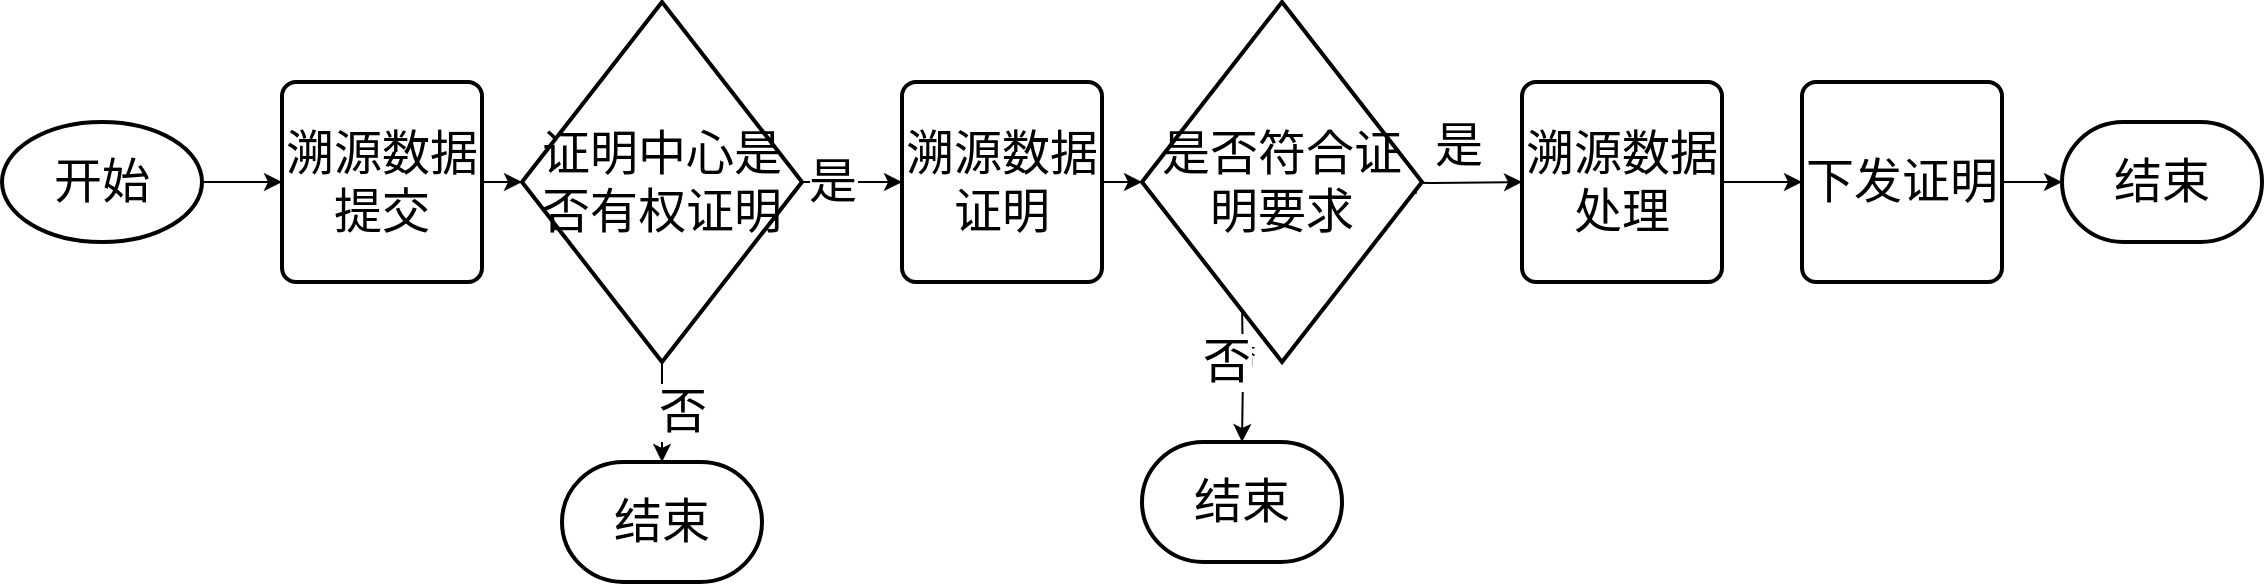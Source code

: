 <mxfile version="24.1.0" type="github" pages="11">
  <diagram name="Page-1" id="74e2e168-ea6b-b213-b513-2b3c1d86103e">
    <mxGraphModel dx="1565" dy="842" grid="1" gridSize="10" guides="1" tooltips="1" connect="1" arrows="1" fold="1" page="1" pageScale="1" pageWidth="1100" pageHeight="850" background="none" math="0" shadow="0">
      <root>
        <mxCell id="0" />
        <mxCell id="1" parent="0" />
        <mxCell id="tAjoGoM2ets_wBb8F3oO-30" style="edgeStyle=orthogonalEdgeStyle;rounded=0;orthogonalLoop=1;jettySize=auto;html=1;exitX=1;exitY=0.5;exitDx=0;exitDy=0;exitPerimeter=0;entryX=0;entryY=0.5;entryDx=0;entryDy=0;" parent="1" source="tAjoGoM2ets_wBb8F3oO-1" target="tAjoGoM2ets_wBb8F3oO-2" edge="1">
          <mxGeometry relative="1" as="geometry" />
        </mxCell>
        <mxCell id="tAjoGoM2ets_wBb8F3oO-1" value="&lt;font style=&quot;font-size: 24px;&quot;&gt;开始&lt;/font&gt;" style="strokeWidth=2;html=1;shape=mxgraph.flowchart.start_1;whiteSpace=wrap;" parent="1" vertex="1">
          <mxGeometry x="80" y="300" width="100" height="60" as="geometry" />
        </mxCell>
        <mxCell id="tAjoGoM2ets_wBb8F3oO-2" value="&lt;font style=&quot;font-size: 24px;&quot;&gt;溯源数据提交&lt;/font&gt;" style="rounded=1;whiteSpace=wrap;html=1;absoluteArcSize=1;arcSize=14;strokeWidth=2;" parent="1" vertex="1">
          <mxGeometry x="220" y="280" width="100" height="100" as="geometry" />
        </mxCell>
        <mxCell id="tAjoGoM2ets_wBb8F3oO-32" style="edgeStyle=orthogonalEdgeStyle;rounded=0;orthogonalLoop=1;jettySize=auto;html=1;exitX=1;exitY=0.5;exitDx=0;exitDy=0;exitPerimeter=0;entryX=0;entryY=0.5;entryDx=0;entryDy=0;" parent="1" source="tAjoGoM2ets_wBb8F3oO-4" target="tAjoGoM2ets_wBb8F3oO-5" edge="1">
          <mxGeometry relative="1" as="geometry" />
        </mxCell>
        <mxCell id="foKnPiaDnhR555cea2oy-11" value="&lt;font style=&quot;font-size: 24px;&quot;&gt;是&lt;/font&gt;" style="edgeLabel;html=1;align=center;verticalAlign=middle;resizable=0;points=[];" vertex="1" connectable="0" parent="tAjoGoM2ets_wBb8F3oO-32">
          <mxGeometry x="-0.4" relative="1" as="geometry">
            <mxPoint as="offset" />
          </mxGeometry>
        </mxCell>
        <mxCell id="tAjoGoM2ets_wBb8F3oO-4" value="&lt;font style=&quot;font-size: 24px;&quot;&gt;证明中心是否有权证明&lt;/font&gt;" style="strokeWidth=2;html=1;shape=mxgraph.flowchart.decision;whiteSpace=wrap;" parent="1" vertex="1">
          <mxGeometry x="340" y="240" width="140" height="180" as="geometry" />
        </mxCell>
        <mxCell id="tAjoGoM2ets_wBb8F3oO-5" value="&lt;font style=&quot;font-size: 24px;&quot;&gt;溯源数据证明&lt;/font&gt;" style="rounded=1;whiteSpace=wrap;html=1;absoluteArcSize=1;arcSize=14;strokeWidth=2;" parent="1" vertex="1">
          <mxGeometry x="530" y="280" width="100" height="100" as="geometry" />
        </mxCell>
        <mxCell id="tAjoGoM2ets_wBb8F3oO-37" style="edgeStyle=orthogonalEdgeStyle;rounded=0;orthogonalLoop=1;jettySize=auto;html=1;exitX=1;exitY=0.5;exitDx=0;exitDy=0;exitPerimeter=0;entryX=0;entryY=0.5;entryDx=0;entryDy=0;" parent="1" target="tAjoGoM2ets_wBb8F3oO-34" edge="1">
          <mxGeometry relative="1" as="geometry">
            <mxPoint x="750" y="330" as="sourcePoint" />
          </mxGeometry>
        </mxCell>
        <mxCell id="tAjoGoM2ets_wBb8F3oO-44" value="是" style="edgeLabel;html=1;align=center;verticalAlign=middle;resizable=0;points=[];" parent="tAjoGoM2ets_wBb8F3oO-37" vertex="1" connectable="0">
          <mxGeometry x="-0.303" relative="1" as="geometry">
            <mxPoint as="offset" />
          </mxGeometry>
        </mxCell>
        <mxCell id="tAjoGoM2ets_wBb8F3oO-40" style="edgeStyle=orthogonalEdgeStyle;rounded=0;orthogonalLoop=1;jettySize=auto;html=1;exitX=0.5;exitY=1;exitDx=0;exitDy=0;exitPerimeter=0;" parent="1" target="tAjoGoM2ets_wBb8F3oO-25" edge="1">
          <mxGeometry relative="1" as="geometry">
            <mxPoint x="700" y="390" as="sourcePoint" />
          </mxGeometry>
        </mxCell>
        <mxCell id="tAjoGoM2ets_wBb8F3oO-45" value="否" style="edgeLabel;html=1;align=center;verticalAlign=middle;resizable=0;points=[];" parent="tAjoGoM2ets_wBb8F3oO-40" vertex="1" connectable="0">
          <mxGeometry x="-0.247" relative="1" as="geometry">
            <mxPoint as="offset" />
          </mxGeometry>
        </mxCell>
        <mxCell id="tAjoGoM2ets_wBb8F3oO-27" style="edgeStyle=orthogonalEdgeStyle;rounded=0;orthogonalLoop=1;jettySize=auto;html=1;exitX=0.5;exitY=1;exitDx=0;exitDy=0;" parent="1" edge="1">
          <mxGeometry relative="1" as="geometry">
            <mxPoint x="400.0" y="1100.0" as="sourcePoint" />
          </mxGeometry>
        </mxCell>
        <mxCell id="tAjoGoM2ets_wBb8F3oO-24" value="&lt;font style=&quot;font-size: 24px;&quot;&gt;结束&lt;/font&gt;" style="strokeWidth=2;html=1;shape=mxgraph.flowchart.terminator;whiteSpace=wrap;" parent="1" vertex="1">
          <mxGeometry x="360" y="470" width="100" height="60" as="geometry" />
        </mxCell>
        <mxCell id="tAjoGoM2ets_wBb8F3oO-25" value="&lt;font style=&quot;font-size: 24px;&quot;&gt;结束&lt;/font&gt;" style="strokeWidth=2;html=1;shape=mxgraph.flowchart.terminator;whiteSpace=wrap;" parent="1" vertex="1">
          <mxGeometry x="650" y="460" width="100" height="60" as="geometry" />
        </mxCell>
        <mxCell id="tAjoGoM2ets_wBb8F3oO-28" style="edgeStyle=orthogonalEdgeStyle;rounded=0;orthogonalLoop=1;jettySize=auto;html=1;exitX=0.5;exitY=1;exitDx=0;exitDy=0;entryX=0.5;entryY=0;entryDx=0;entryDy=0;entryPerimeter=0;" parent="1" edge="1">
          <mxGeometry relative="1" as="geometry">
            <mxPoint x="400.0" y="1310" as="targetPoint" />
          </mxGeometry>
        </mxCell>
        <mxCell id="tAjoGoM2ets_wBb8F3oO-31" style="edgeStyle=orthogonalEdgeStyle;rounded=0;orthogonalLoop=1;jettySize=auto;html=1;exitX=1;exitY=0.5;exitDx=0;exitDy=0;entryX=0;entryY=0.5;entryDx=0;entryDy=0;entryPerimeter=0;" parent="1" source="tAjoGoM2ets_wBb8F3oO-2" target="tAjoGoM2ets_wBb8F3oO-4" edge="1">
          <mxGeometry relative="1" as="geometry" />
        </mxCell>
        <mxCell id="tAjoGoM2ets_wBb8F3oO-33" style="edgeStyle=orthogonalEdgeStyle;rounded=0;orthogonalLoop=1;jettySize=auto;html=1;exitX=1;exitY=0.5;exitDx=0;exitDy=0;entryX=0;entryY=0.5;entryDx=0;entryDy=0;entryPerimeter=0;" parent="1" source="tAjoGoM2ets_wBb8F3oO-5" edge="1">
          <mxGeometry relative="1" as="geometry">
            <mxPoint x="650" y="330" as="targetPoint" />
          </mxGeometry>
        </mxCell>
        <mxCell id="tAjoGoM2ets_wBb8F3oO-38" style="edgeStyle=orthogonalEdgeStyle;rounded=0;orthogonalLoop=1;jettySize=auto;html=1;exitX=1;exitY=0.5;exitDx=0;exitDy=0;entryX=0;entryY=0.5;entryDx=0;entryDy=0;" parent="1" source="tAjoGoM2ets_wBb8F3oO-34" target="tAjoGoM2ets_wBb8F3oO-36" edge="1">
          <mxGeometry relative="1" as="geometry" />
        </mxCell>
        <mxCell id="tAjoGoM2ets_wBb8F3oO-34" value="&lt;font style=&quot;font-size: 24px;&quot;&gt;溯源数据处理&lt;/font&gt;" style="rounded=1;whiteSpace=wrap;html=1;absoluteArcSize=1;arcSize=14;strokeWidth=2;" parent="1" vertex="1">
          <mxGeometry x="840" y="280" width="100" height="100" as="geometry" />
        </mxCell>
        <mxCell id="tAjoGoM2ets_wBb8F3oO-35" value="&lt;font style=&quot;font-size: 24px;&quot;&gt;结束&lt;/font&gt;" style="strokeWidth=2;html=1;shape=mxgraph.flowchart.terminator;whiteSpace=wrap;" parent="1" vertex="1">
          <mxGeometry x="1110" y="300" width="100" height="60" as="geometry" />
        </mxCell>
        <mxCell id="tAjoGoM2ets_wBb8F3oO-36" value="&lt;font style=&quot;font-size: 24px;&quot;&gt;下发证明&lt;/font&gt;" style="rounded=1;whiteSpace=wrap;html=1;absoluteArcSize=1;arcSize=14;strokeWidth=2;" parent="1" vertex="1">
          <mxGeometry x="980" y="280" width="100" height="100" as="geometry" />
        </mxCell>
        <mxCell id="tAjoGoM2ets_wBb8F3oO-39" style="edgeStyle=orthogonalEdgeStyle;rounded=0;orthogonalLoop=1;jettySize=auto;html=1;exitX=1;exitY=0.5;exitDx=0;exitDy=0;entryX=0;entryY=0.5;entryDx=0;entryDy=0;entryPerimeter=0;" parent="1" source="tAjoGoM2ets_wBb8F3oO-36" target="tAjoGoM2ets_wBb8F3oO-35" edge="1">
          <mxGeometry relative="1" as="geometry" />
        </mxCell>
        <mxCell id="tAjoGoM2ets_wBb8F3oO-41" style="edgeStyle=orthogonalEdgeStyle;rounded=0;orthogonalLoop=1;jettySize=auto;html=1;exitX=0.5;exitY=1;exitDx=0;exitDy=0;exitPerimeter=0;entryX=0.5;entryY=0;entryDx=0;entryDy=0;entryPerimeter=0;" parent="1" source="tAjoGoM2ets_wBb8F3oO-4" target="tAjoGoM2ets_wBb8F3oO-24" edge="1">
          <mxGeometry relative="1" as="geometry" />
        </mxCell>
        <mxCell id="tAjoGoM2ets_wBb8F3oO-43" value="&lt;font style=&quot;font-size: 24px;&quot;&gt;否&lt;/font&gt;" style="edgeLabel;html=1;align=center;verticalAlign=middle;resizable=0;points=[];" parent="tAjoGoM2ets_wBb8F3oO-41" vertex="1" connectable="0">
          <mxGeometry x="-0.012" y="2" relative="1" as="geometry">
            <mxPoint x="8" as="offset" />
          </mxGeometry>
        </mxCell>
        <mxCell id="foKnPiaDnhR555cea2oy-6" value="&lt;font style=&quot;font-size: 24px;&quot;&gt;是否符合证明要求&lt;/font&gt;" style="strokeWidth=2;html=1;shape=mxgraph.flowchart.decision;whiteSpace=wrap;" vertex="1" parent="1">
          <mxGeometry x="650" y="240" width="140" height="180" as="geometry" />
        </mxCell>
        <mxCell id="foKnPiaDnhR555cea2oy-7" value="&lt;font style=&quot;font-size: 24px;&quot;&gt;否&lt;/font&gt;" style="edgeLabel;html=1;align=center;verticalAlign=middle;resizable=0;points=[];" vertex="1" connectable="0" parent="1">
          <mxGeometry x="430" y="454.706" as="geometry">
            <mxPoint x="262" y="-35" as="offset" />
          </mxGeometry>
        </mxCell>
        <mxCell id="foKnPiaDnhR555cea2oy-12" value="&lt;font style=&quot;font-size: 24px;&quot;&gt;是&lt;/font&gt;" style="edgeLabel;html=1;align=center;verticalAlign=middle;resizable=0;points=[];" vertex="1" connectable="0" parent="1">
          <mxGeometry x="510.004" y="330" as="geometry">
            <mxPoint x="298" y="-18" as="offset" />
          </mxGeometry>
        </mxCell>
      </root>
    </mxGraphModel>
  </diagram>
  <diagram id="oOjPUK6xI9o5RPiOw16b" name="验证码流程图">
    <mxGraphModel dx="2441" dy="721" grid="1" gridSize="10" guides="1" tooltips="1" connect="1" arrows="1" fold="1" page="1" pageScale="1" pageWidth="1100" pageHeight="850" math="0" shadow="0">
      <root>
        <mxCell id="0" />
        <mxCell id="1" parent="0" />
        <mxCell id="lIjH7T9HSulRr7mc26gH-16" style="edgeStyle=orthogonalEdgeStyle;rounded=0;orthogonalLoop=1;jettySize=auto;html=1;exitX=1;exitY=0.5;exitDx=0;exitDy=0;exitPerimeter=0;entryX=0;entryY=0.5;entryDx=0;entryDy=0;" parent="1" source="lIjH7T9HSulRr7mc26gH-1" target="lIjH7T9HSulRr7mc26gH-2" edge="1">
          <mxGeometry relative="1" as="geometry" />
        </mxCell>
        <mxCell id="lIjH7T9HSulRr7mc26gH-1" value="&lt;font style=&quot;font-size: 24px;&quot;&gt;开始&lt;/font&gt;" style="strokeWidth=2;html=1;shape=mxgraph.flowchart.start_1;whiteSpace=wrap;" parent="1" vertex="1">
          <mxGeometry x="50" y="220" width="100" height="60" as="geometry" />
        </mxCell>
        <mxCell id="lIjH7T9HSulRr7mc26gH-2" value="&lt;font style=&quot;font-size: 24px;&quot;&gt;用户授权请求&lt;/font&gt;" style="rounded=1;whiteSpace=wrap;html=1;absoluteArcSize=1;arcSize=14;strokeWidth=2;" parent="1" vertex="1">
          <mxGeometry x="220" y="200" width="100" height="100" as="geometry" />
        </mxCell>
        <mxCell id="lIjH7T9HSulRr7mc26gH-18" style="edgeStyle=orthogonalEdgeStyle;rounded=0;orthogonalLoop=1;jettySize=auto;html=1;exitX=1;exitY=0.5;exitDx=0;exitDy=0;exitPerimeter=0;entryX=0;entryY=0.5;entryDx=0;entryDy=0;" parent="1" source="lIjH7T9HSulRr7mc26gH-5" target="lIjH7T9HSulRr7mc26gH-6" edge="1">
          <mxGeometry relative="1" as="geometry" />
        </mxCell>
        <mxCell id="lIjH7T9HSulRr7mc26gH-5" value="&lt;font style=&quot;font-size: 24px;&quot;&gt;签名是否正确&lt;/font&gt;" style="strokeWidth=2;html=1;shape=mxgraph.flowchart.decision;whiteSpace=wrap;" parent="1" vertex="1">
          <mxGeometry x="390" y="200" width="100" height="100" as="geometry" />
        </mxCell>
        <mxCell id="lIjH7T9HSulRr7mc26gH-6" value="&lt;font style=&quot;font-size: 24px;&quot;&gt;获取用户私有数据&lt;/font&gt;" style="rounded=1;whiteSpace=wrap;html=1;absoluteArcSize=1;arcSize=14;strokeWidth=2;" parent="1" vertex="1">
          <mxGeometry x="550" y="200" width="100" height="100" as="geometry" />
        </mxCell>
        <mxCell id="lIjH7T9HSulRr7mc26gH-20" style="edgeStyle=orthogonalEdgeStyle;rounded=0;orthogonalLoop=1;jettySize=auto;html=1;exitX=1;exitY=0.5;exitDx=0;exitDy=0;exitPerimeter=0;entryX=0;entryY=0.5;entryDx=0;entryDy=0;" parent="1" source="lIjH7T9HSulRr7mc26gH-8" target="lIjH7T9HSulRr7mc26gH-9" edge="1">
          <mxGeometry relative="1" as="geometry" />
        </mxCell>
        <mxCell id="lIjH7T9HSulRr7mc26gH-8" value="&lt;font style=&quot;font-size: 24px;&quot;&gt;私有数据是否存在&lt;/font&gt;" style="strokeWidth=2;html=1;shape=mxgraph.flowchart.decision;whiteSpace=wrap;" parent="1" vertex="1">
          <mxGeometry x="700" y="200" width="100" height="100" as="geometry" />
        </mxCell>
        <mxCell id="lIjH7T9HSulRr7mc26gH-21" style="edgeStyle=orthogonalEdgeStyle;rounded=0;orthogonalLoop=1;jettySize=auto;html=1;exitX=0.5;exitY=1;exitDx=0;exitDy=0;entryX=0.5;entryY=0;entryDx=0;entryDy=0;" parent="1" source="lIjH7T9HSulRr7mc26gH-9" target="lIjH7T9HSulRr7mc26gH-10" edge="1">
          <mxGeometry relative="1" as="geometry" />
        </mxCell>
        <mxCell id="lIjH7T9HSulRr7mc26gH-9" value="&lt;font style=&quot;font-size: 24px;&quot;&gt;计算验证剩余席位&lt;/font&gt;" style="rounded=1;whiteSpace=wrap;html=1;absoluteArcSize=1;arcSize=14;strokeWidth=2;" parent="1" vertex="1">
          <mxGeometry x="850" y="200" width="100" height="100" as="geometry" />
        </mxCell>
        <mxCell id="lIjH7T9HSulRr7mc26gH-22" style="edgeStyle=orthogonalEdgeStyle;rounded=0;orthogonalLoop=1;jettySize=auto;html=1;exitX=0;exitY=0.5;exitDx=0;exitDy=0;entryX=1;entryY=0.5;entryDx=0;entryDy=0;" parent="1" source="lIjH7T9HSulRr7mc26gH-10" target="lIjH7T9HSulRr7mc26gH-11" edge="1">
          <mxGeometry relative="1" as="geometry" />
        </mxCell>
        <mxCell id="lIjH7T9HSulRr7mc26gH-10" value="&lt;font style=&quot;font-size: 24px;&quot;&gt;获取公开数据&lt;/font&gt;" style="rounded=1;whiteSpace=wrap;html=1;absoluteArcSize=1;arcSize=14;strokeWidth=2;" parent="1" vertex="1">
          <mxGeometry x="850" y="450" width="100" height="100" as="geometry" />
        </mxCell>
        <mxCell id="lIjH7T9HSulRr7mc26gH-23" style="edgeStyle=orthogonalEdgeStyle;rounded=0;orthogonalLoop=1;jettySize=auto;html=1;exitX=0;exitY=0.5;exitDx=0;exitDy=0;" parent="1" source="lIjH7T9HSulRr7mc26gH-11" target="lIjH7T9HSulRr7mc26gH-12" edge="1">
          <mxGeometry relative="1" as="geometry" />
        </mxCell>
        <mxCell id="lIjH7T9HSulRr7mc26gH-11" value="&lt;font style=&quot;font-size: 24px;&quot;&gt;组合初始数据&lt;/font&gt;" style="rounded=1;whiteSpace=wrap;html=1;absoluteArcSize=1;arcSize=14;strokeWidth=2;" parent="1" vertex="1">
          <mxGeometry x="710" y="450" width="100" height="100" as="geometry" />
        </mxCell>
        <mxCell id="lIjH7T9HSulRr7mc26gH-24" style="edgeStyle=orthogonalEdgeStyle;rounded=0;orthogonalLoop=1;jettySize=auto;html=1;exitX=0;exitY=0.5;exitDx=0;exitDy=0;entryX=1;entryY=0.5;entryDx=0;entryDy=0;" parent="1" source="lIjH7T9HSulRr7mc26gH-12" target="lIjH7T9HSulRr7mc26gH-13" edge="1">
          <mxGeometry relative="1" as="geometry" />
        </mxCell>
        <mxCell id="lIjH7T9HSulRr7mc26gH-12" value="&lt;font style=&quot;font-size: 24px;&quot;&gt;创建验证凭证&lt;/font&gt;" style="rounded=1;whiteSpace=wrap;html=1;absoluteArcSize=1;arcSize=14;strokeWidth=2;" parent="1" vertex="1">
          <mxGeometry x="550" y="450" width="100" height="100" as="geometry" />
        </mxCell>
        <mxCell id="lIjH7T9HSulRr7mc26gH-13" value="&lt;font style=&quot;font-size: 24px;&quot;&gt;下发验证凭证&lt;/font&gt;" style="rounded=1;whiteSpace=wrap;html=1;absoluteArcSize=1;arcSize=14;strokeWidth=2;" parent="1" vertex="1">
          <mxGeometry x="400" y="450" width="100" height="100" as="geometry" />
        </mxCell>
        <mxCell id="lIjH7T9HSulRr7mc26gH-27" style="edgeStyle=orthogonalEdgeStyle;rounded=0;orthogonalLoop=1;jettySize=auto;html=1;exitX=0;exitY=0.5;exitDx=0;exitDy=0;exitPerimeter=0;entryX=1;entryY=0.5;entryDx=0;entryDy=0;" parent="1" source="lIjH7T9HSulRr7mc26gH-14" target="lIjH7T9HSulRr7mc26gH-15" edge="1">
          <mxGeometry relative="1" as="geometry" />
        </mxCell>
        <mxCell id="aWyP5RjYS0-55jQ15_q--4" value="&lt;font style=&quot;font-size: 24px;&quot;&gt;是&lt;/font&gt;" style="edgeLabel;html=1;align=center;verticalAlign=middle;resizable=0;points=[];" vertex="1" connectable="0" parent="lIjH7T9HSulRr7mc26gH-27">
          <mxGeometry x="0.067" y="-4" relative="1" as="geometry">
            <mxPoint as="offset" />
          </mxGeometry>
        </mxCell>
        <mxCell id="lIjH7T9HSulRr7mc26gH-35" style="edgeStyle=orthogonalEdgeStyle;rounded=0;orthogonalLoop=1;jettySize=auto;html=1;exitX=0.5;exitY=1;exitDx=0;exitDy=0;exitPerimeter=0;" parent="1" source="lIjH7T9HSulRr7mc26gH-14" target="lIjH7T9HSulRr7mc26gH-34" edge="1">
          <mxGeometry relative="1" as="geometry" />
        </mxCell>
        <mxCell id="lIjH7T9HSulRr7mc26gH-14" value="&lt;font style=&quot;font-size: 24px;&quot;&gt;用户是否验证成功&lt;/font&gt;" style="strokeWidth=2;html=1;shape=mxgraph.flowchart.decision;whiteSpace=wrap;" parent="1" vertex="1">
          <mxGeometry x="250" y="450" width="100" height="100" as="geometry" />
        </mxCell>
        <mxCell id="lIjH7T9HSulRr7mc26gH-15" value="&lt;font style=&quot;font-size: 24px;&quot;&gt;更新凭证信息&lt;/font&gt;" style="rounded=1;whiteSpace=wrap;html=1;absoluteArcSize=1;arcSize=14;strokeWidth=2;" parent="1" vertex="1">
          <mxGeometry x="120" y="450" width="100" height="100" as="geometry" />
        </mxCell>
        <mxCell id="lIjH7T9HSulRr7mc26gH-17" style="edgeStyle=orthogonalEdgeStyle;rounded=0;orthogonalLoop=1;jettySize=auto;html=1;exitX=1;exitY=0.5;exitDx=0;exitDy=0;entryX=0;entryY=0.5;entryDx=0;entryDy=0;entryPerimeter=0;" parent="1" source="lIjH7T9HSulRr7mc26gH-2" target="lIjH7T9HSulRr7mc26gH-5" edge="1">
          <mxGeometry relative="1" as="geometry" />
        </mxCell>
        <mxCell id="lIjH7T9HSulRr7mc26gH-19" style="edgeStyle=orthogonalEdgeStyle;rounded=0;orthogonalLoop=1;jettySize=auto;html=1;exitX=1;exitY=0.5;exitDx=0;exitDy=0;entryX=0;entryY=0.5;entryDx=0;entryDy=0;entryPerimeter=0;" parent="1" source="lIjH7T9HSulRr7mc26gH-6" target="lIjH7T9HSulRr7mc26gH-8" edge="1">
          <mxGeometry relative="1" as="geometry" />
        </mxCell>
        <mxCell id="lIjH7T9HSulRr7mc26gH-26" style="edgeStyle=orthogonalEdgeStyle;rounded=0;orthogonalLoop=1;jettySize=auto;html=1;exitX=0;exitY=0.5;exitDx=0;exitDy=0;entryX=1;entryY=0.5;entryDx=0;entryDy=0;entryPerimeter=0;" parent="1" source="lIjH7T9HSulRr7mc26gH-13" target="lIjH7T9HSulRr7mc26gH-14" edge="1">
          <mxGeometry relative="1" as="geometry" />
        </mxCell>
        <mxCell id="lIjH7T9HSulRr7mc26gH-28" value="&lt;font style=&quot;font-size: 24px;&quot;&gt;结束&lt;/font&gt;" style="strokeWidth=2;html=1;shape=mxgraph.flowchart.terminator;whiteSpace=wrap;" parent="1" vertex="1">
          <mxGeometry y="470" width="100" height="60" as="geometry" />
        </mxCell>
        <mxCell id="lIjH7T9HSulRr7mc26gH-29" style="edgeStyle=orthogonalEdgeStyle;rounded=0;orthogonalLoop=1;jettySize=auto;html=1;exitX=0;exitY=0.5;exitDx=0;exitDy=0;entryX=1;entryY=0.5;entryDx=0;entryDy=0;entryPerimeter=0;" parent="1" source="lIjH7T9HSulRr7mc26gH-15" target="lIjH7T9HSulRr7mc26gH-28" edge="1">
          <mxGeometry relative="1" as="geometry" />
        </mxCell>
        <mxCell id="lIjH7T9HSulRr7mc26gH-30" value="&lt;font style=&quot;font-size: 24px;&quot;&gt;结束&lt;/font&gt;" style="strokeWidth=2;html=1;shape=mxgraph.flowchart.terminator;whiteSpace=wrap;" parent="1" vertex="1">
          <mxGeometry x="390" y="90" width="100" height="60" as="geometry" />
        </mxCell>
        <mxCell id="lIjH7T9HSulRr7mc26gH-31" style="edgeStyle=orthogonalEdgeStyle;rounded=0;orthogonalLoop=1;jettySize=auto;html=1;exitX=0.5;exitY=0;exitDx=0;exitDy=0;exitPerimeter=0;entryX=0.5;entryY=1;entryDx=0;entryDy=0;entryPerimeter=0;" parent="1" source="lIjH7T9HSulRr7mc26gH-5" target="lIjH7T9HSulRr7mc26gH-30" edge="1">
          <mxGeometry relative="1" as="geometry" />
        </mxCell>
        <mxCell id="aWyP5RjYS0-55jQ15_q--1" value="&lt;font style=&quot;font-size: 24px;&quot;&gt;否&lt;/font&gt;" style="edgeLabel;html=1;align=center;verticalAlign=middle;resizable=0;points=[];" vertex="1" connectable="0" parent="lIjH7T9HSulRr7mc26gH-31">
          <mxGeometry x="-0.16" y="-4" relative="1" as="geometry">
            <mxPoint as="offset" />
          </mxGeometry>
        </mxCell>
        <mxCell id="lIjH7T9HSulRr7mc26gH-32" value="&lt;font style=&quot;font-size: 24px;&quot;&gt;结束&lt;/font&gt;" style="strokeWidth=2;html=1;shape=mxgraph.flowchart.terminator;whiteSpace=wrap;" parent="1" vertex="1">
          <mxGeometry x="700" y="90" width="100" height="60" as="geometry" />
        </mxCell>
        <mxCell id="lIjH7T9HSulRr7mc26gH-33" style="edgeStyle=orthogonalEdgeStyle;rounded=0;orthogonalLoop=1;jettySize=auto;html=1;exitX=0.5;exitY=0;exitDx=0;exitDy=0;exitPerimeter=0;entryX=0.5;entryY=1;entryDx=0;entryDy=0;entryPerimeter=0;" parent="1" source="lIjH7T9HSulRr7mc26gH-8" target="lIjH7T9HSulRr7mc26gH-32" edge="1">
          <mxGeometry relative="1" as="geometry" />
        </mxCell>
        <mxCell id="lIjH7T9HSulRr7mc26gH-34" value="&lt;font style=&quot;font-size: 24px;&quot;&gt;结束&lt;/font&gt;" style="strokeWidth=2;html=1;shape=mxgraph.flowchart.terminator;whiteSpace=wrap;" parent="1" vertex="1">
          <mxGeometry x="250" y="620" width="100" height="60" as="geometry" />
        </mxCell>
        <mxCell id="aWyP5RjYS0-55jQ15_q--2" value="&lt;font style=&quot;font-size: 24px;&quot;&gt;否&lt;/font&gt;" style="edgeLabel;html=1;align=center;verticalAlign=middle;resizable=0;points=[];" vertex="1" connectable="0" parent="1">
          <mxGeometry x="454" y="188.571" as="geometry">
            <mxPoint x="-165" y="395" as="offset" />
          </mxGeometry>
        </mxCell>
        <mxCell id="aWyP5RjYS0-55jQ15_q--3" value="&lt;font style=&quot;font-size: 24px;&quot;&gt;否&lt;/font&gt;" style="edgeLabel;html=1;align=center;verticalAlign=middle;resizable=0;points=[];" vertex="1" connectable="0" parent="1">
          <mxGeometry x="464" y="198.571" as="geometry">
            <mxPoint x="291" y="-24" as="offset" />
          </mxGeometry>
        </mxCell>
        <mxCell id="aWyP5RjYS0-55jQ15_q--5" value="&lt;font style=&quot;font-size: 24px;&quot;&gt;是&lt;/font&gt;" style="edgeLabel;html=1;align=center;verticalAlign=middle;resizable=0;points=[];" vertex="1" connectable="0" parent="1">
          <mxGeometry x="244.286" y="506" as="geometry">
            <mxPoint x="572" y="-266" as="offset" />
          </mxGeometry>
        </mxCell>
      </root>
    </mxGraphModel>
  </diagram>
  <diagram id="zYKkCrSjP7ftzenjV9nI" name="证明中心申请">
    <mxGraphModel dx="939" dy="1355" grid="1" gridSize="10" guides="1" tooltips="1" connect="1" arrows="1" fold="1" page="1" pageScale="1" pageWidth="1100" pageHeight="850" math="0" shadow="0">
      <root>
        <mxCell id="0" />
        <mxCell id="1" parent="0" />
        <mxCell id="-dR5HzCjqMJ56WRzyqil-34" style="edgeStyle=orthogonalEdgeStyle;rounded=0;orthogonalLoop=1;jettySize=auto;html=1;exitX=1;exitY=0.5;exitDx=0;exitDy=0;exitPerimeter=0;entryX=0;entryY=0.5;entryDx=0;entryDy=0;" parent="1" source="-dR5HzCjqMJ56WRzyqil-1" target="-dR5HzCjqMJ56WRzyqil-2" edge="1">
          <mxGeometry relative="1" as="geometry" />
        </mxCell>
        <mxCell id="-dR5HzCjqMJ56WRzyqil-1" value="开始" style="strokeWidth=2;html=1;shape=mxgraph.flowchart.start_1;whiteSpace=wrap;" parent="1" vertex="1">
          <mxGeometry x="40" y="160" width="100" height="60" as="geometry" />
        </mxCell>
        <mxCell id="-dR5HzCjqMJ56WRzyqil-32" style="edgeStyle=orthogonalEdgeStyle;rounded=0;orthogonalLoop=1;jettySize=auto;html=1;exitX=1;exitY=0.5;exitDx=0;exitDy=0;entryX=0;entryY=0.5;entryDx=0;entryDy=0;" parent="1" source="-dR5HzCjqMJ56WRzyqil-2" target="-dR5HzCjqMJ56WRzyqil-3" edge="1">
          <mxGeometry relative="1" as="geometry" />
        </mxCell>
        <mxCell id="-dR5HzCjqMJ56WRzyqil-2" value="填写相关资料" style="rounded=1;whiteSpace=wrap;html=1;absoluteArcSize=1;arcSize=14;strokeWidth=2;" parent="1" vertex="1">
          <mxGeometry x="180" y="140" width="100" height="100" as="geometry" />
        </mxCell>
        <mxCell id="-dR5HzCjqMJ56WRzyqil-3" value="获取证明中心数据" style="rounded=1;whiteSpace=wrap;html=1;absoluteArcSize=1;arcSize=14;strokeWidth=2;" parent="1" vertex="1">
          <mxGeometry x="350" y="140" width="100" height="100" as="geometry" />
        </mxCell>
        <mxCell id="-dR5HzCjqMJ56WRzyqil-30" style="edgeStyle=orthogonalEdgeStyle;rounded=0;orthogonalLoop=1;jettySize=auto;html=1;exitX=1;exitY=0.5;exitDx=0;exitDy=0;exitPerimeter=0;entryX=0;entryY=0.5;entryDx=0;entryDy=0;" parent="1" source="-dR5HzCjqMJ56WRzyqil-4" target="-dR5HzCjqMJ56WRzyqil-5" edge="1">
          <mxGeometry relative="1" as="geometry" />
        </mxCell>
        <mxCell id="-dR5HzCjqMJ56WRzyqil-42" value="是" style="edgeLabel;html=1;align=center;verticalAlign=middle;resizable=0;points=[];" parent="-dR5HzCjqMJ56WRzyqil-30" vertex="1" connectable="0">
          <mxGeometry x="0.103" y="3" relative="1" as="geometry">
            <mxPoint as="offset" />
          </mxGeometry>
        </mxCell>
        <mxCell id="-dR5HzCjqMJ56WRzyqil-4" value="证明中心标准是否一致" style="strokeWidth=2;html=1;shape=mxgraph.flowchart.decision;whiteSpace=wrap;" parent="1" vertex="1">
          <mxGeometry x="500" y="140" width="100" height="100" as="geometry" />
        </mxCell>
        <mxCell id="-dR5HzCjqMJ56WRzyqil-5" value="获取提案信息" style="rounded=1;whiteSpace=wrap;html=1;absoluteArcSize=1;arcSize=14;strokeWidth=2;" parent="1" vertex="1">
          <mxGeometry x="630" y="140" width="100" height="100" as="geometry" />
        </mxCell>
        <mxCell id="-dR5HzCjqMJ56WRzyqil-27" style="edgeStyle=orthogonalEdgeStyle;rounded=0;orthogonalLoop=1;jettySize=auto;html=1;exitX=0.5;exitY=0;exitDx=0;exitDy=0;exitPerimeter=0;entryX=0.5;entryY=1;entryDx=0;entryDy=0;" parent="1" source="-dR5HzCjqMJ56WRzyqil-6" target="-dR5HzCjqMJ56WRzyqil-11" edge="1">
          <mxGeometry relative="1" as="geometry" />
        </mxCell>
        <mxCell id="-dR5HzCjqMJ56WRzyqil-36" value="是" style="edgeLabel;html=1;align=center;verticalAlign=middle;resizable=0;points=[];" parent="-dR5HzCjqMJ56WRzyqil-27" vertex="1" connectable="0">
          <mxGeometry x="-0.166" relative="1" as="geometry">
            <mxPoint y="1" as="offset" />
          </mxGeometry>
        </mxCell>
        <mxCell id="-dR5HzCjqMJ56WRzyqil-6" value="是否已经具有提案" style="strokeWidth=2;html=1;shape=mxgraph.flowchart.decision;whiteSpace=wrap;" parent="1" vertex="1">
          <mxGeometry x="790" y="140" width="100" height="100" as="geometry" />
        </mxCell>
        <mxCell id="-dR5HzCjqMJ56WRzyqil-22" style="edgeStyle=orthogonalEdgeStyle;rounded=0;orthogonalLoop=1;jettySize=auto;html=1;exitX=0;exitY=0.5;exitDx=0;exitDy=0;" parent="1" source="-dR5HzCjqMJ56WRzyqil-7" target="-dR5HzCjqMJ56WRzyqil-9" edge="1">
          <mxGeometry relative="1" as="geometry" />
        </mxCell>
        <mxCell id="-dR5HzCjqMJ56WRzyqil-7" value="构建提案" style="rounded=1;whiteSpace=wrap;html=1;absoluteArcSize=1;arcSize=14;strokeWidth=2;" parent="1" vertex="1">
          <mxGeometry x="790" y="340" width="100" height="100" as="geometry" />
        </mxCell>
        <mxCell id="-dR5HzCjqMJ56WRzyqil-23" style="edgeStyle=orthogonalEdgeStyle;rounded=0;orthogonalLoop=1;jettySize=auto;html=1;exitX=0;exitY=0.5;exitDx=0;exitDy=0;exitPerimeter=0;" parent="1" source="-dR5HzCjqMJ56WRzyqil-9" target="-dR5HzCjqMJ56WRzyqil-10" edge="1">
          <mxGeometry relative="1" as="geometry" />
        </mxCell>
        <mxCell id="-dR5HzCjqMJ56WRzyqil-9" value="是否已经投票通过" style="strokeWidth=2;html=1;shape=mxgraph.flowchart.decision;whiteSpace=wrap;" parent="1" vertex="1">
          <mxGeometry x="640" y="340" width="100" height="100" as="geometry" />
        </mxCell>
        <mxCell id="-dR5HzCjqMJ56WRzyqil-26" style="edgeStyle=orthogonalEdgeStyle;rounded=0;orthogonalLoop=1;jettySize=auto;html=1;exitX=0;exitY=0.5;exitDx=0;exitDy=0;" parent="1" source="-dR5HzCjqMJ56WRzyqil-10" target="-dR5HzCjqMJ56WRzyqil-25" edge="1">
          <mxGeometry relative="1" as="geometry" />
        </mxCell>
        <mxCell id="-dR5HzCjqMJ56WRzyqil-10" value="公布证明中心" style="rounded=1;whiteSpace=wrap;html=1;absoluteArcSize=1;arcSize=14;strokeWidth=2;" parent="1" vertex="1">
          <mxGeometry x="500" y="340" width="100" height="100" as="geometry" />
        </mxCell>
        <mxCell id="-dR5HzCjqMJ56WRzyqil-11" value="验证提案数据" style="rounded=1;whiteSpace=wrap;html=1;absoluteArcSize=1;arcSize=14;strokeWidth=2;" parent="1" vertex="1">
          <mxGeometry x="790" y="-10" width="100" height="100" as="geometry" />
        </mxCell>
        <mxCell id="-dR5HzCjqMJ56WRzyqil-13" value="是否可重新构建" style="strokeWidth=2;html=1;shape=mxgraph.flowchart.decision;whiteSpace=wrap;" parent="1" vertex="1">
          <mxGeometry x="790" y="-150" width="100" height="100" as="geometry" />
        </mxCell>
        <mxCell id="-dR5HzCjqMJ56WRzyqil-15" value="结束" style="strokeWidth=2;html=1;shape=mxgraph.flowchart.terminator;whiteSpace=wrap;" parent="1" vertex="1">
          <mxGeometry x="500" y="40" width="100" height="60" as="geometry" />
        </mxCell>
        <mxCell id="-dR5HzCjqMJ56WRzyqil-21" style="edgeStyle=orthogonalEdgeStyle;rounded=0;orthogonalLoop=1;jettySize=auto;html=1;exitX=0.5;exitY=1;exitDx=0;exitDy=0;exitPerimeter=0;entryX=1;entryY=0.5;entryDx=0;entryDy=0;" parent="1" source="-dR5HzCjqMJ56WRzyqil-18" target="-dR5HzCjqMJ56WRzyqil-7" edge="1">
          <mxGeometry relative="1" as="geometry" />
        </mxCell>
        <mxCell id="-dR5HzCjqMJ56WRzyqil-18" value="" style="strokeWidth=2;html=1;shape=mxgraph.flowchart.merge_or_storage;whiteSpace=wrap;" parent="1" vertex="1">
          <mxGeometry x="960" y="250" width="95" height="60" as="geometry" />
        </mxCell>
        <mxCell id="-dR5HzCjqMJ56WRzyqil-19" style="edgeStyle=orthogonalEdgeStyle;rounded=0;orthogonalLoop=1;jettySize=auto;html=1;exitX=1;exitY=0.5;exitDx=0;exitDy=0;exitPerimeter=0;entryX=0;entryY=0;entryDx=0;entryDy=0;entryPerimeter=0;" parent="1" source="-dR5HzCjqMJ56WRzyqil-6" target="-dR5HzCjqMJ56WRzyqil-18" edge="1">
          <mxGeometry relative="1" as="geometry" />
        </mxCell>
        <mxCell id="-dR5HzCjqMJ56WRzyqil-35" value="否" style="edgeLabel;html=1;align=center;verticalAlign=middle;resizable=0;points=[];" parent="-dR5HzCjqMJ56WRzyqil-19" vertex="1" connectable="0">
          <mxGeometry x="-0.521" relative="1" as="geometry">
            <mxPoint as="offset" />
          </mxGeometry>
        </mxCell>
        <mxCell id="-dR5HzCjqMJ56WRzyqil-20" style="edgeStyle=orthogonalEdgeStyle;rounded=0;orthogonalLoop=1;jettySize=auto;html=1;exitX=1;exitY=0.5;exitDx=0;exitDy=0;exitPerimeter=0;entryX=1;entryY=0;entryDx=0;entryDy=0;entryPerimeter=0;" parent="1" source="-dR5HzCjqMJ56WRzyqil-13" target="-dR5HzCjqMJ56WRzyqil-18" edge="1">
          <mxGeometry relative="1" as="geometry" />
        </mxCell>
        <mxCell id="-dR5HzCjqMJ56WRzyqil-37" value="是" style="edgeLabel;html=1;align=center;verticalAlign=middle;resizable=0;points=[];" parent="-dR5HzCjqMJ56WRzyqil-20" vertex="1" connectable="0">
          <mxGeometry x="-0.765" y="-5" relative="1" as="geometry">
            <mxPoint as="offset" />
          </mxGeometry>
        </mxCell>
        <mxCell id="-dR5HzCjqMJ56WRzyqil-24" style="edgeStyle=orthogonalEdgeStyle;rounded=0;orthogonalLoop=1;jettySize=auto;html=1;exitX=0.5;exitY=0;exitDx=0;exitDy=0;exitPerimeter=0;entryX=0.5;entryY=1;entryDx=0;entryDy=0;entryPerimeter=0;" parent="1" source="-dR5HzCjqMJ56WRzyqil-4" target="-dR5HzCjqMJ56WRzyqil-15" edge="1">
          <mxGeometry relative="1" as="geometry" />
        </mxCell>
        <mxCell id="-dR5HzCjqMJ56WRzyqil-41" value="否" style="edgeLabel;html=1;align=center;verticalAlign=middle;resizable=0;points=[];" parent="-dR5HzCjqMJ56WRzyqil-24" vertex="1" connectable="0">
          <mxGeometry x="-0.035" relative="1" as="geometry">
            <mxPoint y="1" as="offset" />
          </mxGeometry>
        </mxCell>
        <mxCell id="-dR5HzCjqMJ56WRzyqil-25" value="结束" style="strokeWidth=2;html=1;shape=mxgraph.flowchart.terminator;whiteSpace=wrap;" parent="1" vertex="1">
          <mxGeometry x="320" y="360" width="100" height="60" as="geometry" />
        </mxCell>
        <mxCell id="-dR5HzCjqMJ56WRzyqil-28" style="edgeStyle=orthogonalEdgeStyle;rounded=0;orthogonalLoop=1;jettySize=auto;html=1;exitX=0.5;exitY=0;exitDx=0;exitDy=0;entryX=0.5;entryY=1;entryDx=0;entryDy=0;entryPerimeter=0;" parent="1" source="-dR5HzCjqMJ56WRzyqil-11" target="-dR5HzCjqMJ56WRzyqil-13" edge="1">
          <mxGeometry relative="1" as="geometry" />
        </mxCell>
        <mxCell id="-dR5HzCjqMJ56WRzyqil-29" style="edgeStyle=orthogonalEdgeStyle;rounded=0;orthogonalLoop=1;jettySize=auto;html=1;exitX=1;exitY=0.5;exitDx=0;exitDy=0;entryX=0;entryY=0.5;entryDx=0;entryDy=0;entryPerimeter=0;" parent="1" source="-dR5HzCjqMJ56WRzyqil-5" target="-dR5HzCjqMJ56WRzyqil-6" edge="1">
          <mxGeometry relative="1" as="geometry" />
        </mxCell>
        <mxCell id="-dR5HzCjqMJ56WRzyqil-31" style="edgeStyle=orthogonalEdgeStyle;rounded=0;orthogonalLoop=1;jettySize=auto;html=1;exitX=1;exitY=0.5;exitDx=0;exitDy=0;entryX=0;entryY=0.5;entryDx=0;entryDy=0;entryPerimeter=0;" parent="1" source="-dR5HzCjqMJ56WRzyqil-3" target="-dR5HzCjqMJ56WRzyqil-4" edge="1">
          <mxGeometry relative="1" as="geometry" />
        </mxCell>
        <mxCell id="-dR5HzCjqMJ56WRzyqil-38" value="结束" style="strokeWidth=2;html=1;shape=mxgraph.flowchart.terminator;whiteSpace=wrap;" parent="1" vertex="1">
          <mxGeometry x="790" y="-270" width="100" height="60" as="geometry" />
        </mxCell>
        <mxCell id="-dR5HzCjqMJ56WRzyqil-39" style="edgeStyle=orthogonalEdgeStyle;rounded=0;orthogonalLoop=1;jettySize=auto;html=1;exitX=0.5;exitY=0;exitDx=0;exitDy=0;exitPerimeter=0;entryX=0.5;entryY=1;entryDx=0;entryDy=0;entryPerimeter=0;" parent="1" source="-dR5HzCjqMJ56WRzyqil-13" target="-dR5HzCjqMJ56WRzyqil-38" edge="1">
          <mxGeometry relative="1" as="geometry" />
        </mxCell>
        <mxCell id="-dR5HzCjqMJ56WRzyqil-40" value="否" style="edgeLabel;html=1;align=center;verticalAlign=middle;resizable=0;points=[];" parent="-dR5HzCjqMJ56WRzyqil-39" vertex="1" connectable="0">
          <mxGeometry x="-0.023" y="-3" relative="1" as="geometry">
            <mxPoint as="offset" />
          </mxGeometry>
        </mxCell>
      </root>
    </mxGraphModel>
  </diagram>
  <diagram id="yc_mKKIGXHQtmUTWtYjX" name="产品添加">
    <mxGraphModel dx="939" dy="505" grid="1" gridSize="10" guides="1" tooltips="1" connect="1" arrows="1" fold="1" page="1" pageScale="1" pageWidth="1100" pageHeight="850" math="0" shadow="0">
      <root>
        <mxCell id="0" />
        <mxCell id="1" parent="0" />
        <mxCell id="QGP0p1QRAb4VVhgXVx4K-7" style="edgeStyle=orthogonalEdgeStyle;rounded=0;orthogonalLoop=1;jettySize=auto;html=1;exitX=1;exitY=0.5;exitDx=0;exitDy=0;exitPerimeter=0;entryX=0;entryY=0.5;entryDx=0;entryDy=0;" parent="1" source="QGP0p1QRAb4VVhgXVx4K-1" target="QGP0p1QRAb4VVhgXVx4K-2" edge="1">
          <mxGeometry relative="1" as="geometry" />
        </mxCell>
        <mxCell id="QGP0p1QRAb4VVhgXVx4K-1" value="开始" style="strokeWidth=2;html=1;shape=mxgraph.flowchart.start_1;whiteSpace=wrap;" parent="1" vertex="1">
          <mxGeometry x="50" y="200" width="100" height="60" as="geometry" />
        </mxCell>
        <mxCell id="QGP0p1QRAb4VVhgXVx4K-8" style="edgeStyle=orthogonalEdgeStyle;rounded=0;orthogonalLoop=1;jettySize=auto;html=1;exitX=1;exitY=0.5;exitDx=0;exitDy=0;entryX=0;entryY=0.5;entryDx=0;entryDy=0;" parent="1" source="QGP0p1QRAb4VVhgXVx4K-2" target="QGP0p1QRAb4VVhgXVx4K-3" edge="1">
          <mxGeometry relative="1" as="geometry" />
        </mxCell>
        <mxCell id="QGP0p1QRAb4VVhgXVx4K-2" value="填写产品信息" style="rounded=1;whiteSpace=wrap;html=1;absoluteArcSize=1;arcSize=14;strokeWidth=2;" parent="1" vertex="1">
          <mxGeometry x="200" y="180" width="100" height="100" as="geometry" />
        </mxCell>
        <mxCell id="QGP0p1QRAb4VVhgXVx4K-3" value="验证产品信息" style="rounded=1;whiteSpace=wrap;html=1;absoluteArcSize=1;arcSize=14;strokeWidth=2;" parent="1" vertex="1">
          <mxGeometry x="360" y="180" width="100" height="100" as="geometry" />
        </mxCell>
        <mxCell id="QGP0p1QRAb4VVhgXVx4K-10" style="edgeStyle=orthogonalEdgeStyle;rounded=0;orthogonalLoop=1;jettySize=auto;html=1;exitX=1;exitY=0.5;exitDx=0;exitDy=0;exitPerimeter=0;entryX=0;entryY=0.5;entryDx=0;entryDy=0;" parent="1" source="QGP0p1QRAb4VVhgXVx4K-4" target="QGP0p1QRAb4VVhgXVx4K-5" edge="1">
          <mxGeometry relative="1" as="geometry" />
        </mxCell>
        <mxCell id="QGP0p1QRAb4VVhgXVx4K-4" value="产品信息是否完整" style="strokeWidth=2;html=1;shape=mxgraph.flowchart.decision;whiteSpace=wrap;" parent="1" vertex="1">
          <mxGeometry x="520" y="180" width="100" height="100" as="geometry" />
        </mxCell>
        <mxCell id="QGP0p1QRAb4VVhgXVx4K-11" style="edgeStyle=orthogonalEdgeStyle;rounded=0;orthogonalLoop=1;jettySize=auto;html=1;exitX=1;exitY=0.5;exitDx=0;exitDy=0;entryX=0;entryY=0.5;entryDx=0;entryDy=0;" parent="1" source="QGP0p1QRAb4VVhgXVx4K-5" target="QGP0p1QRAb4VVhgXVx4K-6" edge="1">
          <mxGeometry relative="1" as="geometry" />
        </mxCell>
        <mxCell id="QGP0p1QRAb4VVhgXVx4K-5" value="构建产品信息NFT" style="rounded=1;whiteSpace=wrap;html=1;absoluteArcSize=1;arcSize=14;strokeWidth=2;" parent="1" vertex="1">
          <mxGeometry x="700" y="180" width="100" height="100" as="geometry" />
        </mxCell>
        <mxCell id="QGP0p1QRAb4VVhgXVx4K-6" value="发布产品" style="rounded=1;whiteSpace=wrap;html=1;absoluteArcSize=1;arcSize=14;strokeWidth=2;" parent="1" vertex="1">
          <mxGeometry x="880" y="180" width="100" height="100" as="geometry" />
        </mxCell>
        <mxCell id="QGP0p1QRAb4VVhgXVx4K-9" style="edgeStyle=orthogonalEdgeStyle;rounded=0;orthogonalLoop=1;jettySize=auto;html=1;exitX=1;exitY=0.5;exitDx=0;exitDy=0;entryX=0;entryY=0.5;entryDx=0;entryDy=0;entryPerimeter=0;" parent="1" source="QGP0p1QRAb4VVhgXVx4K-3" target="QGP0p1QRAb4VVhgXVx4K-4" edge="1">
          <mxGeometry relative="1" as="geometry" />
        </mxCell>
        <mxCell id="QGP0p1QRAb4VVhgXVx4K-12" value="结束" style="strokeWidth=2;html=1;shape=mxgraph.flowchart.terminator;whiteSpace=wrap;" parent="1" vertex="1">
          <mxGeometry x="520" y="60" width="100" height="60" as="geometry" />
        </mxCell>
        <mxCell id="QGP0p1QRAb4VVhgXVx4K-13" style="edgeStyle=orthogonalEdgeStyle;rounded=0;orthogonalLoop=1;jettySize=auto;html=1;exitX=0.5;exitY=0;exitDx=0;exitDy=0;exitPerimeter=0;entryX=0.5;entryY=1;entryDx=0;entryDy=0;entryPerimeter=0;" parent="1" source="QGP0p1QRAb4VVhgXVx4K-4" target="QGP0p1QRAb4VVhgXVx4K-12" edge="1">
          <mxGeometry relative="1" as="geometry" />
        </mxCell>
        <mxCell id="QGP0p1QRAb4VVhgXVx4K-14" value="结束" style="strokeWidth=2;html=1;shape=mxgraph.flowchart.terminator;whiteSpace=wrap;" parent="1" vertex="1">
          <mxGeometry x="1060" y="200" width="100" height="60" as="geometry" />
        </mxCell>
        <mxCell id="QGP0p1QRAb4VVhgXVx4K-15" style="edgeStyle=orthogonalEdgeStyle;rounded=0;orthogonalLoop=1;jettySize=auto;html=1;exitX=1;exitY=0.5;exitDx=0;exitDy=0;entryX=0;entryY=0.5;entryDx=0;entryDy=0;entryPerimeter=0;" parent="1" source="QGP0p1QRAb4VVhgXVx4K-6" target="QGP0p1QRAb4VVhgXVx4K-14" edge="1">
          <mxGeometry relative="1" as="geometry" />
        </mxCell>
      </root>
    </mxGraphModel>
  </diagram>
  <diagram id="g0sDEjf6iUhzSFOSS_fs" name="溯源功能">
    <mxGraphModel dx="1341" dy="1571" grid="1" gridSize="10" guides="0" tooltips="1" connect="1" arrows="0" fold="1" page="1" pageScale="1" pageWidth="1100" pageHeight="850" math="0" shadow="0">
      <root>
        <mxCell id="0" />
        <mxCell id="1" parent="0" />
        <mxCell id="tAkfVhGpdz-i17X6gTXR-1" style="edgeStyle=orthogonalEdgeStyle;rounded=0;orthogonalLoop=1;jettySize=auto;html=1;exitX=1;exitY=0.5;exitDx=0;exitDy=0;exitPerimeter=0;" parent="1" source="jlgile17abjXU29QrxVQ-2" target="SlEX6oJ1AkO9bzyO7VVt-2" edge="1">
          <mxGeometry relative="1" as="geometry" />
        </mxCell>
        <mxCell id="jlgile17abjXU29QrxVQ-2" value="开始" style="strokeWidth=2;html=1;shape=mxgraph.flowchart.start_1;whiteSpace=wrap;" parent="1" vertex="1">
          <mxGeometry x="50" y="201" width="100" height="60" as="geometry" />
        </mxCell>
        <mxCell id="SlEX6oJ1AkO9bzyO7VVt-17" style="edgeStyle=orthogonalEdgeStyle;rounded=0;orthogonalLoop=1;jettySize=auto;html=1;exitX=1;exitY=0.5;exitDx=0;exitDy=0;exitPerimeter=0;entryX=0;entryY=0.5;entryDx=0;entryDy=0;" parent="1" source="jlgile17abjXU29QrxVQ-7" target="SlEX6oJ1AkO9bzyO7VVt-14" edge="1">
          <mxGeometry relative="1" as="geometry" />
        </mxCell>
        <mxCell id="tAkfVhGpdz-i17X6gTXR-26" value="批量溯源" style="edgeLabel;html=1;align=center;verticalAlign=middle;resizable=0;points=[];" parent="SlEX6oJ1AkO9bzyO7VVt-17" vertex="1" connectable="0">
          <mxGeometry x="-0.133" y="2" relative="1" as="geometry">
            <mxPoint as="offset" />
          </mxGeometry>
        </mxCell>
        <mxCell id="SlEX6oJ1AkO9bzyO7VVt-18" style="edgeStyle=orthogonalEdgeStyle;rounded=0;orthogonalLoop=1;jettySize=auto;html=1;exitX=0.5;exitY=0;exitDx=0;exitDy=0;exitPerimeter=0;entryX=0.5;entryY=1;entryDx=0;entryDy=0;" parent="1" source="jlgile17abjXU29QrxVQ-7" target="SlEX6oJ1AkO9bzyO7VVt-8" edge="1">
          <mxGeometry relative="1" as="geometry" />
        </mxCell>
        <mxCell id="tAkfVhGpdz-i17X6gTXR-25" value="分级溯源" style="edgeLabel;html=1;align=center;verticalAlign=middle;resizable=0;points=[];" parent="SlEX6oJ1AkO9bzyO7VVt-18" vertex="1" connectable="0">
          <mxGeometry x="-0.233" y="-2" relative="1" as="geometry">
            <mxPoint as="offset" />
          </mxGeometry>
        </mxCell>
        <mxCell id="jlgile17abjXU29QrxVQ-7" value="溯源类别" style="strokeWidth=2;html=1;shape=mxgraph.flowchart.decision;whiteSpace=wrap;" parent="1" vertex="1">
          <mxGeometry x="620" y="180" width="100" height="100" as="geometry" />
        </mxCell>
        <mxCell id="tAkfVhGpdz-i17X6gTXR-2" style="edgeStyle=orthogonalEdgeStyle;rounded=0;orthogonalLoop=1;jettySize=auto;html=1;exitX=1;exitY=0.5;exitDx=0;exitDy=0;entryX=0;entryY=0.5;entryDx=0;entryDy=0;" parent="1" source="SlEX6oJ1AkO9bzyO7VVt-2" target="SlEX6oJ1AkO9bzyO7VVt-4" edge="1">
          <mxGeometry relative="1" as="geometry" />
        </mxCell>
        <mxCell id="SlEX6oJ1AkO9bzyO7VVt-2" value="开始溯源" style="rounded=1;whiteSpace=wrap;html=1;absoluteArcSize=1;arcSize=14;strokeWidth=2;" parent="1" vertex="1">
          <mxGeometry x="180" y="180" width="100" height="100" as="geometry" />
        </mxCell>
        <mxCell id="tAkfVhGpdz-i17X6gTXR-3" style="edgeStyle=orthogonalEdgeStyle;rounded=0;orthogonalLoop=1;jettySize=auto;html=1;exitX=1;exitY=0.5;exitDx=0;exitDy=0;entryX=0;entryY=0.5;entryDx=0;entryDy=0;" parent="1" source="SlEX6oJ1AkO9bzyO7VVt-4" target="SlEX6oJ1AkO9bzyO7VVt-6" edge="1">
          <mxGeometry relative="1" as="geometry" />
        </mxCell>
        <mxCell id="SlEX6oJ1AkO9bzyO7VVt-4" value="获取产品信息" style="rounded=1;whiteSpace=wrap;html=1;absoluteArcSize=1;arcSize=14;strokeWidth=2;" parent="1" vertex="1">
          <mxGeometry x="310" y="180" width="100" height="100" as="geometry" />
        </mxCell>
        <mxCell id="SlEX6oJ1AkO9bzyO7VVt-6" value="获取证明中心信息" style="rounded=1;whiteSpace=wrap;html=1;absoluteArcSize=1;arcSize=14;strokeWidth=2;" parent="1" vertex="1">
          <mxGeometry x="440" y="180" width="100" height="100" as="geometry" />
        </mxCell>
        <mxCell id="SlEX6oJ1AkO9bzyO7VVt-8" value="获取AI预言机信息" style="rounded=1;whiteSpace=wrap;html=1;absoluteArcSize=1;arcSize=14;strokeWidth=2;" parent="1" vertex="1">
          <mxGeometry x="620" y="40" width="100" height="100" as="geometry" />
        </mxCell>
        <mxCell id="SlEX6oJ1AkO9bzyO7VVt-10" value="预言机信息是否正确" style="strokeWidth=2;html=1;shape=mxgraph.flowchart.decision;whiteSpace=wrap;" parent="1" vertex="1">
          <mxGeometry x="620" y="-120" width="100" height="100" as="geometry" />
        </mxCell>
        <mxCell id="SlEX6oJ1AkO9bzyO7VVt-14" value="获取设备信息" style="rounded=1;whiteSpace=wrap;html=1;absoluteArcSize=1;arcSize=14;strokeWidth=2;" parent="1" vertex="1">
          <mxGeometry x="770" y="180" width="100" height="100" as="geometry" />
        </mxCell>
        <mxCell id="tAkfVhGpdz-i17X6gTXR-15" style="edgeStyle=orthogonalEdgeStyle;rounded=0;orthogonalLoop=1;jettySize=auto;html=1;exitX=1;exitY=0.5;exitDx=0;exitDy=0;entryX=0;entryY=0.5;entryDx=0;entryDy=0;" parent="1" source="SlEX6oJ1AkO9bzyO7VVt-15" target="tAkfVhGpdz-i17X6gTXR-10" edge="1">
          <mxGeometry relative="1" as="geometry" />
        </mxCell>
        <mxCell id="SlEX6oJ1AkO9bzyO7VVt-15" value="获取支持数据类型" style="rounded=1;whiteSpace=wrap;html=1;absoluteArcSize=1;arcSize=14;strokeWidth=2;" parent="1" vertex="1">
          <mxGeometry x="1140" y="180" width="100" height="100" as="geometry" />
        </mxCell>
        <mxCell id="tAkfVhGpdz-i17X6gTXR-9" style="edgeStyle=orthogonalEdgeStyle;rounded=0;orthogonalLoop=1;jettySize=auto;html=1;exitX=0.5;exitY=1;exitDx=0;exitDy=0;exitPerimeter=0;entryX=0;entryY=0.5;entryDx=0;entryDy=0;" parent="1" source="yUId2FZq9C9aUhus05nT-1" target="SlEX6oJ1AkO9bzyO7VVt-15" edge="1">
          <mxGeometry relative="1" as="geometry" />
        </mxCell>
        <mxCell id="yUId2FZq9C9aUhus05nT-1" value="" style="strokeWidth=2;html=1;shape=mxgraph.flowchart.merge_or_storage;whiteSpace=wrap;rotation=-90;" parent="1" vertex="1">
          <mxGeometry x="1010" y="200" width="95" height="60" as="geometry" />
        </mxCell>
        <mxCell id="tAkfVhGpdz-i17X6gTXR-4" style="edgeStyle=orthogonalEdgeStyle;rounded=0;orthogonalLoop=1;jettySize=auto;html=1;exitX=1;exitY=0.5;exitDx=0;exitDy=0;entryX=0;entryY=0.5;entryDx=0;entryDy=0;entryPerimeter=0;" parent="1" source="SlEX6oJ1AkO9bzyO7VVt-6" target="jlgile17abjXU29QrxVQ-7" edge="1">
          <mxGeometry relative="1" as="geometry" />
        </mxCell>
        <mxCell id="tAkfVhGpdz-i17X6gTXR-5" style="edgeStyle=orthogonalEdgeStyle;rounded=0;orthogonalLoop=1;jettySize=auto;html=1;exitX=0.5;exitY=0;exitDx=0;exitDy=0;entryX=0.5;entryY=1;entryDx=0;entryDy=0;entryPerimeter=0;" parent="1" source="SlEX6oJ1AkO9bzyO7VVt-8" target="SlEX6oJ1AkO9bzyO7VVt-10" edge="1">
          <mxGeometry relative="1" as="geometry" />
        </mxCell>
        <mxCell id="tAkfVhGpdz-i17X6gTXR-6" style="edgeStyle=orthogonalEdgeStyle;rounded=0;orthogonalLoop=1;jettySize=auto;html=1;exitX=1;exitY=0.5;exitDx=0;exitDy=0;exitPerimeter=0;entryX=1;entryY=0;entryDx=0;entryDy=0;entryPerimeter=0;" parent="1" source="SlEX6oJ1AkO9bzyO7VVt-10" target="yUId2FZq9C9aUhus05nT-1" edge="1">
          <mxGeometry relative="1" as="geometry" />
        </mxCell>
        <mxCell id="tAkfVhGpdz-i17X6gTXR-24" value="是" style="edgeLabel;html=1;align=center;verticalAlign=middle;resizable=0;points=[];" parent="tAkfVhGpdz-i17X6gTXR-6" vertex="1" connectable="0">
          <mxGeometry x="-0.202" y="-6" relative="1" as="geometry">
            <mxPoint as="offset" />
          </mxGeometry>
        </mxCell>
        <mxCell id="tAkfVhGpdz-i17X6gTXR-7" style="edgeStyle=orthogonalEdgeStyle;rounded=0;orthogonalLoop=1;jettySize=auto;html=1;exitX=1;exitY=0.5;exitDx=0;exitDy=0;entryX=0.5;entryY=0;entryDx=0;entryDy=0;entryPerimeter=0;" parent="1" source="SlEX6oJ1AkO9bzyO7VVt-14" target="yUId2FZq9C9aUhus05nT-1" edge="1">
          <mxGeometry relative="1" as="geometry" />
        </mxCell>
        <mxCell id="tAkfVhGpdz-i17X6gTXR-8" style="edgeStyle=orthogonalEdgeStyle;rounded=0;orthogonalLoop=1;jettySize=auto;html=1;exitX=0.5;exitY=1;exitDx=0;exitDy=0;exitPerimeter=0;entryX=0;entryY=0;entryDx=0;entryDy=0;entryPerimeter=0;" parent="1" source="jlgile17abjXU29QrxVQ-7" target="yUId2FZq9C9aUhus05nT-1" edge="1">
          <mxGeometry relative="1" as="geometry" />
        </mxCell>
        <mxCell id="tAkfVhGpdz-i17X6gTXR-27" value="数据溯源" style="edgeLabel;html=1;align=center;verticalAlign=middle;resizable=0;points=[];" parent="tAkfVhGpdz-i17X6gTXR-8" vertex="1" connectable="0">
          <mxGeometry x="0.033" y="-5" relative="1" as="geometry">
            <mxPoint as="offset" />
          </mxGeometry>
        </mxCell>
        <mxCell id="tAkfVhGpdz-i17X6gTXR-10" value="填充数据" style="rounded=1;whiteSpace=wrap;html=1;absoluteArcSize=1;arcSize=14;strokeWidth=2;" parent="1" vertex="1">
          <mxGeometry x="1310" y="180" width="100" height="100" as="geometry" />
        </mxCell>
        <mxCell id="tAkfVhGpdz-i17X6gTXR-17" style="edgeStyle=orthogonalEdgeStyle;rounded=0;orthogonalLoop=1;jettySize=auto;html=1;exitX=1;exitY=0.5;exitDx=0;exitDy=0;exitPerimeter=0;entryX=0;entryY=0.5;entryDx=0;entryDy=0;" parent="1" source="tAkfVhGpdz-i17X6gTXR-12" target="tAkfVhGpdz-i17X6gTXR-13" edge="1">
          <mxGeometry relative="1" as="geometry" />
        </mxCell>
        <mxCell id="tAkfVhGpdz-i17X6gTXR-28" value="是" style="edgeLabel;html=1;align=center;verticalAlign=middle;resizable=0;points=[];" parent="tAkfVhGpdz-i17X6gTXR-17" vertex="1" connectable="0">
          <mxGeometry x="-0.259" relative="1" as="geometry">
            <mxPoint as="offset" />
          </mxGeometry>
        </mxCell>
        <mxCell id="tAkfVhGpdz-i17X6gTXR-12" value="数据格式是否支持" style="strokeWidth=2;html=1;shape=mxgraph.flowchart.decision;whiteSpace=wrap;" parent="1" vertex="1">
          <mxGeometry x="1480" y="180" width="100" height="100" as="geometry" />
        </mxCell>
        <mxCell id="tAkfVhGpdz-i17X6gTXR-18" style="edgeStyle=orthogonalEdgeStyle;rounded=0;orthogonalLoop=1;jettySize=auto;html=1;exitX=1;exitY=0.5;exitDx=0;exitDy=0;" parent="1" source="tAkfVhGpdz-i17X6gTXR-13" target="tAkfVhGpdz-i17X6gTXR-14" edge="1">
          <mxGeometry relative="1" as="geometry" />
        </mxCell>
        <mxCell id="tAkfVhGpdz-i17X6gTXR-13" value="创建证明NFT" style="rounded=1;whiteSpace=wrap;html=1;absoluteArcSize=1;arcSize=14;strokeWidth=2;" parent="1" vertex="1">
          <mxGeometry x="1670" y="180" width="100" height="100" as="geometry" />
        </mxCell>
        <mxCell id="tAkfVhGpdz-i17X6gTXR-14" value="发布证明" style="rounded=1;whiteSpace=wrap;html=1;absoluteArcSize=1;arcSize=14;strokeWidth=2;" parent="1" vertex="1">
          <mxGeometry x="1830" y="180" width="100" height="100" as="geometry" />
        </mxCell>
        <mxCell id="tAkfVhGpdz-i17X6gTXR-16" style="edgeStyle=orthogonalEdgeStyle;rounded=0;orthogonalLoop=1;jettySize=auto;html=1;exitX=1;exitY=0.5;exitDx=0;exitDy=0;entryX=0;entryY=0.5;entryDx=0;entryDy=0;entryPerimeter=0;" parent="1" source="tAkfVhGpdz-i17X6gTXR-10" target="tAkfVhGpdz-i17X6gTXR-12" edge="1">
          <mxGeometry relative="1" as="geometry" />
        </mxCell>
        <mxCell id="tAkfVhGpdz-i17X6gTXR-19" value="结束" style="strokeWidth=2;html=1;shape=mxgraph.flowchart.terminator;whiteSpace=wrap;" parent="1" vertex="1">
          <mxGeometry x="2000" y="200" width="100" height="60" as="geometry" />
        </mxCell>
        <mxCell id="tAkfVhGpdz-i17X6gTXR-20" style="edgeStyle=orthogonalEdgeStyle;rounded=0;orthogonalLoop=1;jettySize=auto;html=1;exitX=1;exitY=0.5;exitDx=0;exitDy=0;entryX=0;entryY=0.5;entryDx=0;entryDy=0;entryPerimeter=0;" parent="1" source="tAkfVhGpdz-i17X6gTXR-14" target="tAkfVhGpdz-i17X6gTXR-19" edge="1">
          <mxGeometry relative="1" as="geometry" />
        </mxCell>
        <mxCell id="tAkfVhGpdz-i17X6gTXR-21" value="结束" style="strokeWidth=2;html=1;shape=mxgraph.flowchart.terminator;whiteSpace=wrap;" parent="1" vertex="1">
          <mxGeometry x="620" y="-240" width="100" height="60" as="geometry" />
        </mxCell>
        <mxCell id="tAkfVhGpdz-i17X6gTXR-22" style="edgeStyle=orthogonalEdgeStyle;rounded=0;orthogonalLoop=1;jettySize=auto;html=1;exitX=0.5;exitY=0;exitDx=0;exitDy=0;exitPerimeter=0;entryX=0.5;entryY=1;entryDx=0;entryDy=0;entryPerimeter=0;" parent="1" source="SlEX6oJ1AkO9bzyO7VVt-10" target="tAkfVhGpdz-i17X6gTXR-21" edge="1">
          <mxGeometry relative="1" as="geometry" />
        </mxCell>
        <mxCell id="tAkfVhGpdz-i17X6gTXR-23" value="否" style="edgeLabel;html=1;align=center;verticalAlign=middle;resizable=0;points=[];" parent="tAkfVhGpdz-i17X6gTXR-22" vertex="1" connectable="0">
          <mxGeometry x="-0.044" y="5" relative="1" as="geometry">
            <mxPoint as="offset" />
          </mxGeometry>
        </mxCell>
        <mxCell id="tAkfVhGpdz-i17X6gTXR-29" value="结束" style="strokeWidth=2;html=1;shape=mxgraph.flowchart.terminator;whiteSpace=wrap;" parent="1" vertex="1">
          <mxGeometry x="1480" y="-20" width="100" height="60" as="geometry" />
        </mxCell>
        <mxCell id="tAkfVhGpdz-i17X6gTXR-30" style="edgeStyle=orthogonalEdgeStyle;rounded=0;orthogonalLoop=1;jettySize=auto;html=1;exitX=0.5;exitY=0;exitDx=0;exitDy=0;exitPerimeter=0;entryX=0.5;entryY=1;entryDx=0;entryDy=0;entryPerimeter=0;" parent="1" source="tAkfVhGpdz-i17X6gTXR-12" target="tAkfVhGpdz-i17X6gTXR-29" edge="1">
          <mxGeometry relative="1" as="geometry" />
        </mxCell>
        <mxCell id="tAkfVhGpdz-i17X6gTXR-31" value="否" style="edgeLabel;html=1;align=center;verticalAlign=middle;resizable=0;points=[];" parent="tAkfVhGpdz-i17X6gTXR-30" vertex="1" connectable="0">
          <mxGeometry x="-0.186" y="2" relative="1" as="geometry">
            <mxPoint as="offset" />
          </mxGeometry>
        </mxCell>
      </root>
    </mxGraphModel>
  </diagram>
  <diagram id="voBiiTBXdskTe5Sz5sI4" name="个人信息管理">
    <mxGraphModel dx="1707" dy="918" grid="1" gridSize="10" guides="1" tooltips="1" connect="1" arrows="1" fold="1" page="1" pageScale="1" pageWidth="1100" pageHeight="850" math="0" shadow="0">
      <root>
        <mxCell id="0" />
        <mxCell id="1" parent="0" />
        <mxCell id="QPJ8YMknTM06mfraepL6-1" style="edgeStyle=orthogonalEdgeStyle;rounded=0;orthogonalLoop=1;jettySize=auto;html=1;exitX=1;exitY=0.5;exitDx=0;exitDy=0;exitPerimeter=0;" edge="1" parent="1" source="QPJ8YMknTM06mfraepL6-2" target="QPJ8YMknTM06mfraepL6-9">
          <mxGeometry relative="1" as="geometry" />
        </mxCell>
        <mxCell id="QPJ8YMknTM06mfraepL6-2" value="开始" style="strokeWidth=2;html=1;shape=mxgraph.flowchart.start_1;whiteSpace=wrap;" vertex="1" parent="1">
          <mxGeometry x="50" y="201" width="100" height="60" as="geometry" />
        </mxCell>
        <mxCell id="QPJ8YMknTM06mfraepL6-9" value="获取用户信息" style="rounded=1;whiteSpace=wrap;html=1;absoluteArcSize=1;arcSize=14;strokeWidth=2;" vertex="1" parent="1">
          <mxGeometry x="180" y="180" width="100" height="100" as="geometry" />
        </mxCell>
        <mxCell id="QPJ8YMknTM06mfraepL6-48" style="edgeStyle=orthogonalEdgeStyle;rounded=0;orthogonalLoop=1;jettySize=auto;html=1;exitX=1;exitY=0.5;exitDx=0;exitDy=0;exitPerimeter=0;entryX=0;entryY=0.5;entryDx=0;entryDy=0;" edge="1" parent="1" source="QPJ8YMknTM06mfraepL6-43" target="QPJ8YMknTM06mfraepL6-44">
          <mxGeometry relative="1" as="geometry" />
        </mxCell>
        <mxCell id="QPJ8YMknTM06mfraepL6-54" value="是" style="edgeLabel;html=1;align=center;verticalAlign=middle;resizable=0;points=[];" vertex="1" connectable="0" parent="QPJ8YMknTM06mfraepL6-48">
          <mxGeometry x="-0.011" y="-2" relative="1" as="geometry">
            <mxPoint y="1" as="offset" />
          </mxGeometry>
        </mxCell>
        <mxCell id="QPJ8YMknTM06mfraepL6-43" value="修改信息" style="strokeWidth=2;html=1;shape=mxgraph.flowchart.decision;whiteSpace=wrap;" vertex="1" parent="1">
          <mxGeometry x="390" y="181" width="100" height="100" as="geometry" />
        </mxCell>
        <mxCell id="QPJ8YMknTM06mfraepL6-49" style="edgeStyle=orthogonalEdgeStyle;rounded=0;orthogonalLoop=1;jettySize=auto;html=1;exitX=1;exitY=0.5;exitDx=0;exitDy=0;entryX=0;entryY=0.5;entryDx=0;entryDy=0;" edge="1" parent="1" source="QPJ8YMknTM06mfraepL6-44" target="QPJ8YMknTM06mfraepL6-45">
          <mxGeometry relative="1" as="geometry" />
        </mxCell>
        <mxCell id="QPJ8YMknTM06mfraepL6-44" value="填充新信息" style="rounded=1;whiteSpace=wrap;html=1;absoluteArcSize=1;arcSize=14;strokeWidth=2;" vertex="1" parent="1">
          <mxGeometry x="570" y="180" width="100" height="100" as="geometry" />
        </mxCell>
        <mxCell id="QPJ8YMknTM06mfraepL6-45" value="更新用户信息" style="rounded=1;whiteSpace=wrap;html=1;absoluteArcSize=1;arcSize=14;strokeWidth=2;" vertex="1" parent="1">
          <mxGeometry x="740" y="181" width="100" height="100" as="geometry" />
        </mxCell>
        <mxCell id="QPJ8YMknTM06mfraepL6-46" value="结束" style="strokeWidth=2;html=1;shape=mxgraph.flowchart.terminator;whiteSpace=wrap;" vertex="1" parent="1">
          <mxGeometry x="930" y="201" width="100" height="60" as="geometry" />
        </mxCell>
        <mxCell id="QPJ8YMknTM06mfraepL6-47" style="edgeStyle=orthogonalEdgeStyle;rounded=0;orthogonalLoop=1;jettySize=auto;html=1;exitX=1;exitY=0.5;exitDx=0;exitDy=0;entryX=0;entryY=0.5;entryDx=0;entryDy=0;entryPerimeter=0;" edge="1" parent="1" source="QPJ8YMknTM06mfraepL6-9" target="QPJ8YMknTM06mfraepL6-43">
          <mxGeometry relative="1" as="geometry" />
        </mxCell>
        <mxCell id="QPJ8YMknTM06mfraepL6-50" style="edgeStyle=orthogonalEdgeStyle;rounded=0;orthogonalLoop=1;jettySize=auto;html=1;exitX=1;exitY=0.5;exitDx=0;exitDy=0;entryX=0;entryY=0.5;entryDx=0;entryDy=0;entryPerimeter=0;" edge="1" parent="1" source="QPJ8YMknTM06mfraepL6-45" target="QPJ8YMknTM06mfraepL6-46">
          <mxGeometry relative="1" as="geometry" />
        </mxCell>
        <mxCell id="QPJ8YMknTM06mfraepL6-51" value="结束" style="strokeWidth=2;html=1;shape=mxgraph.flowchart.terminator;whiteSpace=wrap;" vertex="1" parent="1">
          <mxGeometry x="390" y="50" width="100" height="60" as="geometry" />
        </mxCell>
        <mxCell id="QPJ8YMknTM06mfraepL6-52" style="edgeStyle=orthogonalEdgeStyle;rounded=0;orthogonalLoop=1;jettySize=auto;html=1;exitX=0.5;exitY=0;exitDx=0;exitDy=0;exitPerimeter=0;entryX=0.5;entryY=1;entryDx=0;entryDy=0;entryPerimeter=0;" edge="1" parent="1" source="QPJ8YMknTM06mfraepL6-43" target="QPJ8YMknTM06mfraepL6-51">
          <mxGeometry relative="1" as="geometry" />
        </mxCell>
        <mxCell id="QPJ8YMknTM06mfraepL6-53" value="否" style="edgeLabel;html=1;align=center;verticalAlign=middle;resizable=0;points=[];" vertex="1" connectable="0" parent="QPJ8YMknTM06mfraepL6-52">
          <mxGeometry x="-0.029" y="1" relative="1" as="geometry">
            <mxPoint as="offset" />
          </mxGeometry>
        </mxCell>
      </root>
    </mxGraphModel>
  </diagram>
  <diagram id="hxsAKzn-sb0MBOMoyDqH" name="成员管理">
    <mxGraphModel dx="1341" dy="721" grid="1" gridSize="10" guides="1" tooltips="1" connect="1" arrows="1" fold="1" page="1" pageScale="1" pageWidth="1100" pageHeight="850" math="0" shadow="0">
      <root>
        <mxCell id="0" />
        <mxCell id="1" parent="0" />
        <mxCell id="ePtXUxDNtkNtuWLXCgyO-1" style="edgeStyle=orthogonalEdgeStyle;rounded=0;orthogonalLoop=1;jettySize=auto;html=1;exitX=1;exitY=0.5;exitDx=0;exitDy=0;exitPerimeter=0;" edge="1" parent="1" source="ePtXUxDNtkNtuWLXCgyO-2" target="ePtXUxDNtkNtuWLXCgyO-3">
          <mxGeometry relative="1" as="geometry" />
        </mxCell>
        <mxCell id="ePtXUxDNtkNtuWLXCgyO-2" value="开始" style="strokeWidth=2;html=1;shape=mxgraph.flowchart.start_1;whiteSpace=wrap;" vertex="1" parent="1">
          <mxGeometry x="50" y="201" width="100" height="60" as="geometry" />
        </mxCell>
        <mxCell id="ePtXUxDNtkNtuWLXCgyO-17" style="edgeStyle=orthogonalEdgeStyle;rounded=0;orthogonalLoop=1;jettySize=auto;html=1;exitX=1;exitY=0.5;exitDx=0;exitDy=0;entryX=0;entryY=0.5;entryDx=0;entryDy=0;" edge="1" parent="1" source="ePtXUxDNtkNtuWLXCgyO-3" target="ePtXUxDNtkNtuWLXCgyO-16">
          <mxGeometry relative="1" as="geometry" />
        </mxCell>
        <mxCell id="ePtXUxDNtkNtuWLXCgyO-3" value="获取成员信息列表" style="rounded=1;whiteSpace=wrap;html=1;absoluteArcSize=1;arcSize=14;strokeWidth=2;" vertex="1" parent="1">
          <mxGeometry x="180" y="180" width="100" height="100" as="geometry" />
        </mxCell>
        <mxCell id="ePtXUxDNtkNtuWLXCgyO-7" style="edgeStyle=orthogonalEdgeStyle;rounded=0;orthogonalLoop=1;jettySize=auto;html=1;exitX=1;exitY=0.5;exitDx=0;exitDy=0;entryX=0;entryY=0.5;entryDx=0;entryDy=0;" edge="1" parent="1" source="ePtXUxDNtkNtuWLXCgyO-8" target="ePtXUxDNtkNtuWLXCgyO-9">
          <mxGeometry relative="1" as="geometry" />
        </mxCell>
        <mxCell id="ePtXUxDNtkNtuWLXCgyO-8" value="填充新信息" style="rounded=1;whiteSpace=wrap;html=1;absoluteArcSize=1;arcSize=14;strokeWidth=2;" vertex="1" parent="1">
          <mxGeometry x="650" y="181" width="100" height="100" as="geometry" />
        </mxCell>
        <mxCell id="ePtXUxDNtkNtuWLXCgyO-9" value="更新用户信息" style="rounded=1;whiteSpace=wrap;html=1;absoluteArcSize=1;arcSize=14;strokeWidth=2;" vertex="1" parent="1">
          <mxGeometry x="820" y="182" width="100" height="100" as="geometry" />
        </mxCell>
        <mxCell id="ePtXUxDNtkNtuWLXCgyO-10" value="结束" style="strokeWidth=2;html=1;shape=mxgraph.flowchart.terminator;whiteSpace=wrap;" vertex="1" parent="1">
          <mxGeometry x="1010" y="202" width="100" height="60" as="geometry" />
        </mxCell>
        <mxCell id="ePtXUxDNtkNtuWLXCgyO-12" style="edgeStyle=orthogonalEdgeStyle;rounded=0;orthogonalLoop=1;jettySize=auto;html=1;exitX=1;exitY=0.5;exitDx=0;exitDy=0;entryX=0;entryY=0.5;entryDx=0;entryDy=0;entryPerimeter=0;" edge="1" parent="1" source="ePtXUxDNtkNtuWLXCgyO-9" target="ePtXUxDNtkNtuWLXCgyO-10">
          <mxGeometry relative="1" as="geometry" />
        </mxCell>
        <mxCell id="ePtXUxDNtkNtuWLXCgyO-16" value="选择用户" style="rounded=1;whiteSpace=wrap;html=1;absoluteArcSize=1;arcSize=14;strokeWidth=2;" vertex="1" parent="1">
          <mxGeometry x="330" y="181" width="100" height="100" as="geometry" />
        </mxCell>
        <mxCell id="ePtXUxDNtkNtuWLXCgyO-21" style="edgeStyle=orthogonalEdgeStyle;rounded=0;orthogonalLoop=1;jettySize=auto;html=1;exitX=0.5;exitY=1;exitDx=0;exitDy=0;exitPerimeter=0;entryX=0.5;entryY=0;entryDx=0;entryDy=0;" edge="1" parent="1" source="ePtXUxDNtkNtuWLXCgyO-18" target="ePtXUxDNtkNtuWLXCgyO-20">
          <mxGeometry relative="1" as="geometry" />
        </mxCell>
        <mxCell id="ePtXUxDNtkNtuWLXCgyO-24" value="删除" style="edgeLabel;html=1;align=center;verticalAlign=middle;resizable=0;points=[];" vertex="1" connectable="0" parent="ePtXUxDNtkNtuWLXCgyO-21">
          <mxGeometry x="-0.584" y="-3" relative="1" as="geometry">
            <mxPoint y="-1" as="offset" />
          </mxGeometry>
        </mxCell>
        <mxCell id="ePtXUxDNtkNtuWLXCgyO-31" style="edgeStyle=orthogonalEdgeStyle;rounded=0;orthogonalLoop=1;jettySize=auto;html=1;exitX=1;exitY=0.5;exitDx=0;exitDy=0;exitPerimeter=0;entryX=0;entryY=0.5;entryDx=0;entryDy=0;" edge="1" parent="1" source="ePtXUxDNtkNtuWLXCgyO-18" target="ePtXUxDNtkNtuWLXCgyO-8">
          <mxGeometry relative="1" as="geometry" />
        </mxCell>
        <mxCell id="ePtXUxDNtkNtuWLXCgyO-32" value="更新" style="edgeLabel;html=1;align=center;verticalAlign=middle;resizable=0;points=[];" vertex="1" connectable="0" parent="ePtXUxDNtkNtuWLXCgyO-31">
          <mxGeometry x="0.155" y="3" relative="1" as="geometry">
            <mxPoint as="offset" />
          </mxGeometry>
        </mxCell>
        <mxCell id="ePtXUxDNtkNtuWLXCgyO-18" value="操作" style="strokeWidth=2;html=1;shape=mxgraph.flowchart.decision;whiteSpace=wrap;" vertex="1" parent="1">
          <mxGeometry x="480" y="181" width="100" height="100" as="geometry" />
        </mxCell>
        <mxCell id="ePtXUxDNtkNtuWLXCgyO-19" value="查看用户信息" style="rounded=1;whiteSpace=wrap;html=1;absoluteArcSize=1;arcSize=14;strokeWidth=2;" vertex="1" parent="1">
          <mxGeometry x="480" y="40" width="100" height="100" as="geometry" />
        </mxCell>
        <mxCell id="ePtXUxDNtkNtuWLXCgyO-20" value="禁用用户" style="rounded=1;whiteSpace=wrap;html=1;absoluteArcSize=1;arcSize=14;strokeWidth=2;" vertex="1" parent="1">
          <mxGeometry x="480" y="340" width="100" height="100" as="geometry" />
        </mxCell>
        <mxCell id="ePtXUxDNtkNtuWLXCgyO-22" style="edgeStyle=orthogonalEdgeStyle;rounded=0;orthogonalLoop=1;jettySize=auto;html=1;exitX=0.5;exitY=0;exitDx=0;exitDy=0;exitPerimeter=0;entryX=0.5;entryY=1;entryDx=0;entryDy=0;" edge="1" parent="1" source="ePtXUxDNtkNtuWLXCgyO-18" target="ePtXUxDNtkNtuWLXCgyO-19">
          <mxGeometry relative="1" as="geometry" />
        </mxCell>
        <mxCell id="ePtXUxDNtkNtuWLXCgyO-23" value="查看" style="edgeLabel;html=1;align=center;verticalAlign=middle;resizable=0;points=[];" vertex="1" connectable="0" parent="ePtXUxDNtkNtuWLXCgyO-22">
          <mxGeometry x="-0.345" relative="1" as="geometry">
            <mxPoint y="-1" as="offset" />
          </mxGeometry>
        </mxCell>
        <mxCell id="ePtXUxDNtkNtuWLXCgyO-25" style="edgeStyle=orthogonalEdgeStyle;rounded=0;orthogonalLoop=1;jettySize=auto;html=1;exitX=1;exitY=0.5;exitDx=0;exitDy=0;entryX=0;entryY=0.5;entryDx=0;entryDy=0;entryPerimeter=0;" edge="1" parent="1" source="ePtXUxDNtkNtuWLXCgyO-16" target="ePtXUxDNtkNtuWLXCgyO-18">
          <mxGeometry relative="1" as="geometry" />
        </mxCell>
        <mxCell id="ePtXUxDNtkNtuWLXCgyO-26" value="结束" style="strokeWidth=2;html=1;shape=mxgraph.flowchart.terminator;whiteSpace=wrap;" vertex="1" parent="1">
          <mxGeometry x="670" y="60" width="100" height="60" as="geometry" />
        </mxCell>
        <mxCell id="ePtXUxDNtkNtuWLXCgyO-27" style="edgeStyle=orthogonalEdgeStyle;rounded=0;orthogonalLoop=1;jettySize=auto;html=1;exitX=1;exitY=0.5;exitDx=0;exitDy=0;entryX=0;entryY=0.5;entryDx=0;entryDy=0;entryPerimeter=0;" edge="1" parent="1" source="ePtXUxDNtkNtuWLXCgyO-19" target="ePtXUxDNtkNtuWLXCgyO-26">
          <mxGeometry relative="1" as="geometry" />
        </mxCell>
        <mxCell id="ePtXUxDNtkNtuWLXCgyO-28" value="结束" style="strokeWidth=2;html=1;shape=mxgraph.flowchart.terminator;whiteSpace=wrap;" vertex="1" parent="1">
          <mxGeometry x="680" y="360" width="100" height="60" as="geometry" />
        </mxCell>
        <mxCell id="ePtXUxDNtkNtuWLXCgyO-29" style="edgeStyle=orthogonalEdgeStyle;rounded=0;orthogonalLoop=1;jettySize=auto;html=1;exitX=1;exitY=0.5;exitDx=0;exitDy=0;entryX=0;entryY=0.5;entryDx=0;entryDy=0;entryPerimeter=0;" edge="1" parent="1" source="ePtXUxDNtkNtuWLXCgyO-20" target="ePtXUxDNtkNtuWLXCgyO-28">
          <mxGeometry relative="1" as="geometry" />
        </mxCell>
      </root>
    </mxGraphModel>
  </diagram>
  <diagram id="_sDBOpl5Wxej6QPyb6k2" name="登录验证">
    <mxGraphModel dx="2039" dy="505" grid="1" gridSize="10" guides="1" tooltips="1" connect="1" arrows="1" fold="1" page="1" pageScale="1" pageWidth="1100" pageHeight="850" math="0" shadow="0">
      <root>
        <mxCell id="0" />
        <mxCell id="1" parent="0" />
        <mxCell id="H5xNRG_jxArxuPGSMNBZ-1" style="edgeStyle=orthogonalEdgeStyle;rounded=0;orthogonalLoop=1;jettySize=auto;html=1;exitX=1;exitY=0.5;exitDx=0;exitDy=0;exitPerimeter=0;entryX=0;entryY=0.5;entryDx=0;entryDy=0;" edge="1" parent="1" source="H5xNRG_jxArxuPGSMNBZ-2" target="H5xNRG_jxArxuPGSMNBZ-3">
          <mxGeometry relative="1" as="geometry" />
        </mxCell>
        <mxCell id="H5xNRG_jxArxuPGSMNBZ-2" value="开始" style="strokeWidth=2;html=1;shape=mxgraph.flowchart.start_1;whiteSpace=wrap;" vertex="1" parent="1">
          <mxGeometry x="50" y="220" width="100" height="60" as="geometry" />
        </mxCell>
        <mxCell id="H5xNRG_jxArxuPGSMNBZ-3" value="用户授权请求" style="rounded=1;whiteSpace=wrap;html=1;absoluteArcSize=1;arcSize=14;strokeWidth=2;" vertex="1" parent="1">
          <mxGeometry x="220" y="200" width="100" height="100" as="geometry" />
        </mxCell>
        <mxCell id="H5xNRG_jxArxuPGSMNBZ-4" style="edgeStyle=orthogonalEdgeStyle;rounded=0;orthogonalLoop=1;jettySize=auto;html=1;exitX=1;exitY=0.5;exitDx=0;exitDy=0;exitPerimeter=0;entryX=0;entryY=0.5;entryDx=0;entryDy=0;" edge="1" parent="1" source="H5xNRG_jxArxuPGSMNBZ-5" target="H5xNRG_jxArxuPGSMNBZ-6">
          <mxGeometry relative="1" as="geometry" />
        </mxCell>
        <mxCell id="H5xNRG_jxArxuPGSMNBZ-5" value="签名是否正确" style="strokeWidth=2;html=1;shape=mxgraph.flowchart.decision;whiteSpace=wrap;" vertex="1" parent="1">
          <mxGeometry x="390" y="200" width="100" height="100" as="geometry" />
        </mxCell>
        <mxCell id="H5xNRG_jxArxuPGSMNBZ-6" value="获取用户私有数据" style="rounded=1;whiteSpace=wrap;html=1;absoluteArcSize=1;arcSize=14;strokeWidth=2;" vertex="1" parent="1">
          <mxGeometry x="550" y="200" width="100" height="100" as="geometry" />
        </mxCell>
        <mxCell id="H5xNRG_jxArxuPGSMNBZ-7" style="edgeStyle=orthogonalEdgeStyle;rounded=0;orthogonalLoop=1;jettySize=auto;html=1;exitX=1;exitY=0.5;exitDx=0;exitDy=0;exitPerimeter=0;entryX=0;entryY=0.5;entryDx=0;entryDy=0;" edge="1" parent="1" source="H5xNRG_jxArxuPGSMNBZ-8" target="H5xNRG_jxArxuPGSMNBZ-10">
          <mxGeometry relative="1" as="geometry" />
        </mxCell>
        <mxCell id="H5xNRG_jxArxuPGSMNBZ-8" value="私有数据是否存在" style="strokeWidth=2;html=1;shape=mxgraph.flowchart.decision;whiteSpace=wrap;" vertex="1" parent="1">
          <mxGeometry x="700" y="200" width="100" height="100" as="geometry" />
        </mxCell>
        <mxCell id="H5xNRG_jxArxuPGSMNBZ-9" style="edgeStyle=orthogonalEdgeStyle;rounded=0;orthogonalLoop=1;jettySize=auto;html=1;exitX=0.5;exitY=1;exitDx=0;exitDy=0;entryX=0.5;entryY=0;entryDx=0;entryDy=0;" edge="1" parent="1" source="H5xNRG_jxArxuPGSMNBZ-10" target="H5xNRG_jxArxuPGSMNBZ-12">
          <mxGeometry relative="1" as="geometry" />
        </mxCell>
        <mxCell id="H5xNRG_jxArxuPGSMNBZ-10" value="计算验证剩余席位" style="rounded=1;whiteSpace=wrap;html=1;absoluteArcSize=1;arcSize=14;strokeWidth=2;" vertex="1" parent="1">
          <mxGeometry x="850" y="200" width="100" height="100" as="geometry" />
        </mxCell>
        <mxCell id="H5xNRG_jxArxuPGSMNBZ-11" style="edgeStyle=orthogonalEdgeStyle;rounded=0;orthogonalLoop=1;jettySize=auto;html=1;exitX=0;exitY=0.5;exitDx=0;exitDy=0;entryX=1;entryY=0.5;entryDx=0;entryDy=0;" edge="1" parent="1" source="H5xNRG_jxArxuPGSMNBZ-12" target="H5xNRG_jxArxuPGSMNBZ-14">
          <mxGeometry relative="1" as="geometry" />
        </mxCell>
        <mxCell id="H5xNRG_jxArxuPGSMNBZ-12" value="获取公开数据" style="rounded=1;whiteSpace=wrap;html=1;absoluteArcSize=1;arcSize=14;strokeWidth=2;" vertex="1" parent="1">
          <mxGeometry x="850" y="450" width="100" height="100" as="geometry" />
        </mxCell>
        <mxCell id="H5xNRG_jxArxuPGSMNBZ-13" style="edgeStyle=orthogonalEdgeStyle;rounded=0;orthogonalLoop=1;jettySize=auto;html=1;exitX=0;exitY=0.5;exitDx=0;exitDy=0;" edge="1" parent="1" source="H5xNRG_jxArxuPGSMNBZ-14" target="H5xNRG_jxArxuPGSMNBZ-16">
          <mxGeometry relative="1" as="geometry" />
        </mxCell>
        <mxCell id="H5xNRG_jxArxuPGSMNBZ-14" value="组合初始数据" style="rounded=1;whiteSpace=wrap;html=1;absoluteArcSize=1;arcSize=14;strokeWidth=2;" vertex="1" parent="1">
          <mxGeometry x="710" y="450" width="100" height="100" as="geometry" />
        </mxCell>
        <mxCell id="H5xNRG_jxArxuPGSMNBZ-15" style="edgeStyle=orthogonalEdgeStyle;rounded=0;orthogonalLoop=1;jettySize=auto;html=1;exitX=0;exitY=0.5;exitDx=0;exitDy=0;entryX=1;entryY=0.5;entryDx=0;entryDy=0;" edge="1" parent="1" source="H5xNRG_jxArxuPGSMNBZ-16" target="H5xNRG_jxArxuPGSMNBZ-17">
          <mxGeometry relative="1" as="geometry" />
        </mxCell>
        <mxCell id="H5xNRG_jxArxuPGSMNBZ-16" value="创建验证凭证" style="rounded=1;whiteSpace=wrap;html=1;absoluteArcSize=1;arcSize=14;strokeWidth=2;" vertex="1" parent="1">
          <mxGeometry x="550" y="450" width="100" height="100" as="geometry" />
        </mxCell>
        <mxCell id="H5xNRG_jxArxuPGSMNBZ-17" value="下发验证凭证" style="rounded=1;whiteSpace=wrap;html=1;absoluteArcSize=1;arcSize=14;strokeWidth=2;" vertex="1" parent="1">
          <mxGeometry x="400" y="450" width="100" height="100" as="geometry" />
        </mxCell>
        <mxCell id="H5xNRG_jxArxuPGSMNBZ-18" style="edgeStyle=orthogonalEdgeStyle;rounded=0;orthogonalLoop=1;jettySize=auto;html=1;exitX=0;exitY=0.5;exitDx=0;exitDy=0;exitPerimeter=0;entryX=1;entryY=0.5;entryDx=0;entryDy=0;" edge="1" parent="1" source="H5xNRG_jxArxuPGSMNBZ-20" target="H5xNRG_jxArxuPGSMNBZ-21">
          <mxGeometry relative="1" as="geometry" />
        </mxCell>
        <mxCell id="H5xNRG_jxArxuPGSMNBZ-19" style="edgeStyle=orthogonalEdgeStyle;rounded=0;orthogonalLoop=1;jettySize=auto;html=1;exitX=0.5;exitY=1;exitDx=0;exitDy=0;exitPerimeter=0;" edge="1" parent="1" source="H5xNRG_jxArxuPGSMNBZ-20" target="H5xNRG_jxArxuPGSMNBZ-31">
          <mxGeometry relative="1" as="geometry" />
        </mxCell>
        <mxCell id="H5xNRG_jxArxuPGSMNBZ-20" value="用户是否验证成功" style="strokeWidth=2;html=1;shape=mxgraph.flowchart.decision;whiteSpace=wrap;" vertex="1" parent="1">
          <mxGeometry x="250" y="450" width="100" height="100" as="geometry" />
        </mxCell>
        <mxCell id="H5xNRG_jxArxuPGSMNBZ-21" value="更新凭证信息" style="rounded=1;whiteSpace=wrap;html=1;absoluteArcSize=1;arcSize=14;strokeWidth=2;" vertex="1" parent="1">
          <mxGeometry x="120" y="450" width="100" height="100" as="geometry" />
        </mxCell>
        <mxCell id="H5xNRG_jxArxuPGSMNBZ-22" style="edgeStyle=orthogonalEdgeStyle;rounded=0;orthogonalLoop=1;jettySize=auto;html=1;exitX=1;exitY=0.5;exitDx=0;exitDy=0;entryX=0;entryY=0.5;entryDx=0;entryDy=0;entryPerimeter=0;" edge="1" parent="1" source="H5xNRG_jxArxuPGSMNBZ-3" target="H5xNRG_jxArxuPGSMNBZ-5">
          <mxGeometry relative="1" as="geometry" />
        </mxCell>
        <mxCell id="H5xNRG_jxArxuPGSMNBZ-23" style="edgeStyle=orthogonalEdgeStyle;rounded=0;orthogonalLoop=1;jettySize=auto;html=1;exitX=1;exitY=0.5;exitDx=0;exitDy=0;entryX=0;entryY=0.5;entryDx=0;entryDy=0;entryPerimeter=0;" edge="1" parent="1" source="H5xNRG_jxArxuPGSMNBZ-6" target="H5xNRG_jxArxuPGSMNBZ-8">
          <mxGeometry relative="1" as="geometry" />
        </mxCell>
        <mxCell id="H5xNRG_jxArxuPGSMNBZ-24" style="edgeStyle=orthogonalEdgeStyle;rounded=0;orthogonalLoop=1;jettySize=auto;html=1;exitX=0;exitY=0.5;exitDx=0;exitDy=0;entryX=1;entryY=0.5;entryDx=0;entryDy=0;entryPerimeter=0;" edge="1" parent="1" source="H5xNRG_jxArxuPGSMNBZ-17" target="H5xNRG_jxArxuPGSMNBZ-20">
          <mxGeometry relative="1" as="geometry" />
        </mxCell>
        <mxCell id="H5xNRG_jxArxuPGSMNBZ-25" value="结束" style="strokeWidth=2;html=1;shape=mxgraph.flowchart.terminator;whiteSpace=wrap;" vertex="1" parent="1">
          <mxGeometry y="470" width="100" height="60" as="geometry" />
        </mxCell>
        <mxCell id="H5xNRG_jxArxuPGSMNBZ-26" style="edgeStyle=orthogonalEdgeStyle;rounded=0;orthogonalLoop=1;jettySize=auto;html=1;exitX=0;exitY=0.5;exitDx=0;exitDy=0;entryX=1;entryY=0.5;entryDx=0;entryDy=0;entryPerimeter=0;" edge="1" parent="1" source="H5xNRG_jxArxuPGSMNBZ-21" target="H5xNRG_jxArxuPGSMNBZ-25">
          <mxGeometry relative="1" as="geometry" />
        </mxCell>
        <mxCell id="H5xNRG_jxArxuPGSMNBZ-27" value="结束" style="strokeWidth=2;html=1;shape=mxgraph.flowchart.terminator;whiteSpace=wrap;" vertex="1" parent="1">
          <mxGeometry x="390" y="90" width="100" height="60" as="geometry" />
        </mxCell>
        <mxCell id="H5xNRG_jxArxuPGSMNBZ-28" style="edgeStyle=orthogonalEdgeStyle;rounded=0;orthogonalLoop=1;jettySize=auto;html=1;exitX=0.5;exitY=0;exitDx=0;exitDy=0;exitPerimeter=0;entryX=0.5;entryY=1;entryDx=0;entryDy=0;entryPerimeter=0;" edge="1" parent="1" source="H5xNRG_jxArxuPGSMNBZ-5" target="H5xNRG_jxArxuPGSMNBZ-27">
          <mxGeometry relative="1" as="geometry" />
        </mxCell>
        <mxCell id="H5xNRG_jxArxuPGSMNBZ-29" value="结束" style="strokeWidth=2;html=1;shape=mxgraph.flowchart.terminator;whiteSpace=wrap;" vertex="1" parent="1">
          <mxGeometry x="700" y="90" width="100" height="60" as="geometry" />
        </mxCell>
        <mxCell id="H5xNRG_jxArxuPGSMNBZ-30" style="edgeStyle=orthogonalEdgeStyle;rounded=0;orthogonalLoop=1;jettySize=auto;html=1;exitX=0.5;exitY=0;exitDx=0;exitDy=0;exitPerimeter=0;entryX=0.5;entryY=1;entryDx=0;entryDy=0;entryPerimeter=0;" edge="1" parent="1" source="H5xNRG_jxArxuPGSMNBZ-8" target="H5xNRG_jxArxuPGSMNBZ-29">
          <mxGeometry relative="1" as="geometry" />
        </mxCell>
        <mxCell id="H5xNRG_jxArxuPGSMNBZ-31" value="结束" style="strokeWidth=2;html=1;shape=mxgraph.flowchart.terminator;whiteSpace=wrap;" vertex="1" parent="1">
          <mxGeometry x="250" y="620" width="100" height="60" as="geometry" />
        </mxCell>
      </root>
    </mxGraphModel>
  </diagram>
  <diagram id="4FWEMGWp45svjpnqWr_A" name="证明中心评论">
    <mxGraphModel dx="939" dy="1355" grid="1" gridSize="10" guides="1" tooltips="1" connect="1" arrows="1" fold="1" page="1" pageScale="1" pageWidth="1100" pageHeight="850" math="0" shadow="0">
      <root>
        <mxCell id="0" />
        <mxCell id="1" parent="0" />
        <mxCell id="6v249i2_fW5weF3uAhNt-43" style="edgeStyle=orthogonalEdgeStyle;rounded=0;orthogonalLoop=1;jettySize=auto;html=1;exitX=1;exitY=0.5;exitDx=0;exitDy=0;exitPerimeter=0;entryX=0;entryY=0.5;entryDx=0;entryDy=0;" parent="1" source="6v249i2_fW5weF3uAhNt-2" target="6v249i2_fW5weF3uAhNt-11" edge="1">
          <mxGeometry relative="1" as="geometry" />
        </mxCell>
        <mxCell id="6v249i2_fW5weF3uAhNt-2" value="开始" style="strokeWidth=2;html=1;shape=mxgraph.flowchart.start_1;whiteSpace=wrap;" parent="1" vertex="1">
          <mxGeometry x="130" y="200" width="100" height="60" as="geometry" />
        </mxCell>
        <mxCell id="6v249i2_fW5weF3uAhNt-3" style="edgeStyle=orthogonalEdgeStyle;rounded=0;orthogonalLoop=1;jettySize=auto;html=1;exitX=1;exitY=0.5;exitDx=0;exitDy=0;exitPerimeter=0;entryX=0;entryY=0.5;entryDx=0;entryDy=0;" parent="1" source="6v249i2_fW5weF3uAhNt-7" target="6v249i2_fW5weF3uAhNt-15" edge="1">
          <mxGeometry relative="1" as="geometry" />
        </mxCell>
        <mxCell id="6v249i2_fW5weF3uAhNt-4" value="评论" style="edgeLabel;html=1;align=center;verticalAlign=middle;resizable=0;points=[];" parent="6v249i2_fW5weF3uAhNt-3" vertex="1" connectable="0">
          <mxGeometry x="-0.133" y="2" relative="1" as="geometry">
            <mxPoint as="offset" />
          </mxGeometry>
        </mxCell>
        <mxCell id="6v249i2_fW5weF3uAhNt-5" style="edgeStyle=orthogonalEdgeStyle;rounded=0;orthogonalLoop=1;jettySize=auto;html=1;exitX=0.5;exitY=0;exitDx=0;exitDy=0;exitPerimeter=0;entryX=0.5;entryY=1;entryDx=0;entryDy=0;" parent="1" source="6v249i2_fW5weF3uAhNt-7" target="6v249i2_fW5weF3uAhNt-13" edge="1">
          <mxGeometry relative="1" as="geometry" />
        </mxCell>
        <mxCell id="6v249i2_fW5weF3uAhNt-6" value="展示" style="edgeLabel;html=1;align=center;verticalAlign=middle;resizable=0;points=[];" parent="6v249i2_fW5weF3uAhNt-5" vertex="1" connectable="0">
          <mxGeometry x="-0.233" y="-2" relative="1" as="geometry">
            <mxPoint as="offset" />
          </mxGeometry>
        </mxCell>
        <mxCell id="6v249i2_fW5weF3uAhNt-7" value="操作" style="strokeWidth=2;html=1;shape=mxgraph.flowchart.decision;whiteSpace=wrap;" parent="1" vertex="1">
          <mxGeometry x="620" y="180" width="100" height="100" as="geometry" />
        </mxCell>
        <mxCell id="6v249i2_fW5weF3uAhNt-10" style="edgeStyle=orthogonalEdgeStyle;rounded=0;orthogonalLoop=1;jettySize=auto;html=1;exitX=1;exitY=0.5;exitDx=0;exitDy=0;entryX=0;entryY=0.5;entryDx=0;entryDy=0;" parent="1" source="6v249i2_fW5weF3uAhNt-11" target="6v249i2_fW5weF3uAhNt-12" edge="1">
          <mxGeometry relative="1" as="geometry" />
        </mxCell>
        <mxCell id="6v249i2_fW5weF3uAhNt-11" value="获取产品信息" style="rounded=1;whiteSpace=wrap;html=1;absoluteArcSize=1;arcSize=14;strokeWidth=2;" parent="1" vertex="1">
          <mxGeometry x="310" y="180" width="100" height="100" as="geometry" />
        </mxCell>
        <mxCell id="6v249i2_fW5weF3uAhNt-12" value="获取证明中心信息" style="rounded=1;whiteSpace=wrap;html=1;absoluteArcSize=1;arcSize=14;strokeWidth=2;" parent="1" vertex="1">
          <mxGeometry x="440" y="180" width="100" height="100" as="geometry" />
        </mxCell>
        <mxCell id="6v249i2_fW5weF3uAhNt-45" style="edgeStyle=orthogonalEdgeStyle;rounded=0;orthogonalLoop=1;jettySize=auto;html=1;exitX=0.5;exitY=0;exitDx=0;exitDy=0;entryX=0.5;entryY=1;entryDx=0;entryDy=0;" parent="1" source="6v249i2_fW5weF3uAhNt-13" target="6v249i2_fW5weF3uAhNt-44" edge="1">
          <mxGeometry relative="1" as="geometry" />
        </mxCell>
        <mxCell id="6v249i2_fW5weF3uAhNt-13" value="转换评论信息" style="rounded=1;whiteSpace=wrap;html=1;absoluteArcSize=1;arcSize=14;strokeWidth=2;" parent="1" vertex="1">
          <mxGeometry x="620" y="40" width="100" height="100" as="geometry" />
        </mxCell>
        <mxCell id="6v249i2_fW5weF3uAhNt-48" style="edgeStyle=orthogonalEdgeStyle;rounded=0;orthogonalLoop=1;jettySize=auto;html=1;exitX=1;exitY=0.5;exitDx=0;exitDy=0;entryX=0;entryY=0.5;entryDx=0;entryDy=0;" parent="1" source="6v249i2_fW5weF3uAhNt-15" target="6v249i2_fW5weF3uAhNt-47" edge="1">
          <mxGeometry relative="1" as="geometry" />
        </mxCell>
        <mxCell id="6v249i2_fW5weF3uAhNt-15" value="填充评论" style="rounded=1;whiteSpace=wrap;html=1;absoluteArcSize=1;arcSize=14;strokeWidth=2;" parent="1" vertex="1">
          <mxGeometry x="770" y="180" width="100" height="100" as="geometry" />
        </mxCell>
        <mxCell id="6v249i2_fW5weF3uAhNt-20" style="edgeStyle=orthogonalEdgeStyle;rounded=0;orthogonalLoop=1;jettySize=auto;html=1;exitX=1;exitY=0.5;exitDx=0;exitDy=0;entryX=0;entryY=0.5;entryDx=0;entryDy=0;entryPerimeter=0;" parent="1" source="6v249i2_fW5weF3uAhNt-12" target="6v249i2_fW5weF3uAhNt-7" edge="1">
          <mxGeometry relative="1" as="geometry" />
        </mxCell>
        <mxCell id="6v249i2_fW5weF3uAhNt-37" value="结束" style="strokeWidth=2;html=1;shape=mxgraph.flowchart.terminator;whiteSpace=wrap;" parent="1" vertex="1">
          <mxGeometry x="620" y="-240" width="100" height="60" as="geometry" />
        </mxCell>
        <mxCell id="6v249i2_fW5weF3uAhNt-44" value="展示评论" style="rounded=1;whiteSpace=wrap;html=1;absoluteArcSize=1;arcSize=14;strokeWidth=2;" parent="1" vertex="1">
          <mxGeometry x="620" y="-120" width="100" height="100" as="geometry" />
        </mxCell>
        <mxCell id="6v249i2_fW5weF3uAhNt-46" style="edgeStyle=orthogonalEdgeStyle;rounded=0;orthogonalLoop=1;jettySize=auto;html=1;exitX=0.5;exitY=0;exitDx=0;exitDy=0;entryX=0.5;entryY=1;entryDx=0;entryDy=0;entryPerimeter=0;" parent="1" source="6v249i2_fW5weF3uAhNt-44" target="6v249i2_fW5weF3uAhNt-37" edge="1">
          <mxGeometry relative="1" as="geometry" />
        </mxCell>
        <mxCell id="6v249i2_fW5weF3uAhNt-50" style="edgeStyle=orthogonalEdgeStyle;rounded=0;orthogonalLoop=1;jettySize=auto;html=1;exitX=1;exitY=0.5;exitDx=0;exitDy=0;entryX=0;entryY=0.5;entryDx=0;entryDy=0;" parent="1" source="6v249i2_fW5weF3uAhNt-47" target="6v249i2_fW5weF3uAhNt-49" edge="1">
          <mxGeometry relative="1" as="geometry" />
        </mxCell>
        <mxCell id="6v249i2_fW5weF3uAhNt-47" value="构建评论数据" style="rounded=1;whiteSpace=wrap;html=1;absoluteArcSize=1;arcSize=14;strokeWidth=2;" parent="1" vertex="1">
          <mxGeometry x="900" y="180" width="100" height="100" as="geometry" />
        </mxCell>
        <mxCell id="6v249i2_fW5weF3uAhNt-52" style="edgeStyle=orthogonalEdgeStyle;rounded=0;orthogonalLoop=1;jettySize=auto;html=1;exitX=1;exitY=0.5;exitDx=0;exitDy=0;entryX=0;entryY=0.5;entryDx=0;entryDy=0;" parent="1" source="6v249i2_fW5weF3uAhNt-49" target="6v249i2_fW5weF3uAhNt-51" edge="1">
          <mxGeometry relative="1" as="geometry" />
        </mxCell>
        <mxCell id="6v249i2_fW5weF3uAhNt-49" value="计算评论结果" style="rounded=1;whiteSpace=wrap;html=1;absoluteArcSize=1;arcSize=14;strokeWidth=2;" parent="1" vertex="1">
          <mxGeometry x="1030" y="180" width="100" height="100" as="geometry" />
        </mxCell>
        <mxCell id="6v249i2_fW5weF3uAhNt-51" value="发布评论" style="rounded=1;whiteSpace=wrap;html=1;absoluteArcSize=1;arcSize=14;strokeWidth=2;" parent="1" vertex="1">
          <mxGeometry x="1160" y="180" width="100" height="100" as="geometry" />
        </mxCell>
        <mxCell id="6v249i2_fW5weF3uAhNt-54" value="结束" style="strokeWidth=2;html=1;shape=mxgraph.flowchart.terminator;whiteSpace=wrap;" parent="1" vertex="1">
          <mxGeometry x="1300" y="200" width="100" height="60" as="geometry" />
        </mxCell>
        <mxCell id="6v249i2_fW5weF3uAhNt-55" style="edgeStyle=orthogonalEdgeStyle;rounded=0;orthogonalLoop=1;jettySize=auto;html=1;exitX=1;exitY=0.5;exitDx=0;exitDy=0;entryX=0;entryY=0.5;entryDx=0;entryDy=0;entryPerimeter=0;" parent="1" source="6v249i2_fW5weF3uAhNt-51" target="6v249i2_fW5weF3uAhNt-54" edge="1">
          <mxGeometry relative="1" as="geometry" />
        </mxCell>
      </root>
    </mxGraphModel>
  </diagram>
  <diagram id="y5os1_dkdzCu7ViFU7OB" name="溯源助手">
    <mxGraphModel dx="2039" dy="505" grid="1" gridSize="10" guides="1" tooltips="1" connect="1" arrows="1" fold="1" page="1" pageScale="1" pageWidth="1100" pageHeight="850" math="0" shadow="0">
      <root>
        <mxCell id="0" />
        <mxCell id="1" parent="0" />
        <mxCell id="wnSq4att2ax6uVM47Mcf-1" style="edgeStyle=orthogonalEdgeStyle;rounded=0;orthogonalLoop=1;jettySize=auto;html=1;exitX=1;exitY=0.5;exitDx=0;exitDy=0;exitPerimeter=0;entryX=0;entryY=0.5;entryDx=0;entryDy=0;" parent="1" source="wnSq4att2ax6uVM47Mcf-2" target="wnSq4att2ax6uVM47Mcf-9" edge="1">
          <mxGeometry relative="1" as="geometry" />
        </mxCell>
        <mxCell id="wnSq4att2ax6uVM47Mcf-2" value="开始" style="strokeWidth=2;html=1;shape=mxgraph.flowchart.start_1;whiteSpace=wrap;" parent="1" vertex="1">
          <mxGeometry x="-130" y="400" width="100" height="60" as="geometry" />
        </mxCell>
        <mxCell id="wnSq4att2ax6uVM47Mcf-30" style="edgeStyle=orthogonalEdgeStyle;rounded=0;orthogonalLoop=1;jettySize=auto;html=1;exitX=1;exitY=0.5;exitDx=0;exitDy=0;exitPerimeter=0;entryX=0;entryY=0.5;entryDx=0;entryDy=0;" parent="1" source="wnSq4att2ax6uVM47Mcf-7" target="wnSq4att2ax6uVM47Mcf-14" edge="1">
          <mxGeometry relative="1" as="geometry" />
        </mxCell>
        <mxCell id="wnSq4att2ax6uVM47Mcf-31" value="是" style="edgeLabel;html=1;align=center;verticalAlign=middle;resizable=0;points=[];" parent="wnSq4att2ax6uVM47Mcf-30" vertex="1" connectable="0">
          <mxGeometry x="-0.367" y="3" relative="1" as="geometry">
            <mxPoint x="1" as="offset" />
          </mxGeometry>
        </mxCell>
        <mxCell id="wnSq4att2ax6uVM47Mcf-7" value="聊天" style="strokeWidth=2;html=1;shape=mxgraph.flowchart.decision;whiteSpace=wrap;" parent="1" vertex="1">
          <mxGeometry x="360" y="380" width="100" height="100" as="geometry" />
        </mxCell>
        <mxCell id="wnSq4att2ax6uVM47Mcf-8" style="edgeStyle=orthogonalEdgeStyle;rounded=0;orthogonalLoop=1;jettySize=auto;html=1;exitX=1;exitY=0.5;exitDx=0;exitDy=0;entryX=0;entryY=0.5;entryDx=0;entryDy=0;" parent="1" source="wnSq4att2ax6uVM47Mcf-9" target="wnSq4att2ax6uVM47Mcf-10" edge="1">
          <mxGeometry relative="1" as="geometry" />
        </mxCell>
        <mxCell id="wnSq4att2ax6uVM47Mcf-9" value="获取产品信息" style="rounded=1;whiteSpace=wrap;html=1;absoluteArcSize=1;arcSize=14;strokeWidth=2;" parent="1" vertex="1">
          <mxGeometry x="50" y="380" width="100" height="100" as="geometry" />
        </mxCell>
        <mxCell id="wnSq4att2ax6uVM47Mcf-10" value="获取溯源流程信息" style="rounded=1;whiteSpace=wrap;html=1;absoluteArcSize=1;arcSize=14;strokeWidth=2;" parent="1" vertex="1">
          <mxGeometry x="180" y="380" width="100" height="100" as="geometry" />
        </mxCell>
        <mxCell id="wnSq4att2ax6uVM47Mcf-13" style="edgeStyle=orthogonalEdgeStyle;rounded=0;orthogonalLoop=1;jettySize=auto;html=1;exitX=1;exitY=0.5;exitDx=0;exitDy=0;entryX=0;entryY=0.5;entryDx=0;entryDy=0;" parent="1" source="wnSq4att2ax6uVM47Mcf-14" target="wnSq4att2ax6uVM47Mcf-20" edge="1">
          <mxGeometry relative="1" as="geometry" />
        </mxCell>
        <mxCell id="wnSq4att2ax6uVM47Mcf-14" value="构建前置提示词" style="rounded=1;whiteSpace=wrap;html=1;absoluteArcSize=1;arcSize=14;strokeWidth=2;" parent="1" vertex="1">
          <mxGeometry x="510" y="380" width="100" height="100" as="geometry" />
        </mxCell>
        <mxCell id="wnSq4att2ax6uVM47Mcf-15" style="edgeStyle=orthogonalEdgeStyle;rounded=0;orthogonalLoop=1;jettySize=auto;html=1;exitX=1;exitY=0.5;exitDx=0;exitDy=0;entryX=0;entryY=0.5;entryDx=0;entryDy=0;entryPerimeter=0;" parent="1" source="wnSq4att2ax6uVM47Mcf-10" target="wnSq4att2ax6uVM47Mcf-7" edge="1">
          <mxGeometry relative="1" as="geometry" />
        </mxCell>
        <mxCell id="wnSq4att2ax6uVM47Mcf-35" style="edgeStyle=orthogonalEdgeStyle;rounded=0;orthogonalLoop=1;jettySize=auto;html=1;exitX=1;exitY=0.5;exitDx=0;exitDy=0;entryX=0;entryY=0.5;entryDx=0;entryDy=0;" parent="1" source="wnSq4att2ax6uVM47Mcf-20" target="wnSq4att2ax6uVM47Mcf-22" edge="1">
          <mxGeometry relative="1" as="geometry" />
        </mxCell>
        <mxCell id="wnSq4att2ax6uVM47Mcf-20" value="初始化AI" style="rounded=1;whiteSpace=wrap;html=1;absoluteArcSize=1;arcSize=14;strokeWidth=2;" parent="1" vertex="1">
          <mxGeometry x="640" y="380" width="100" height="100" as="geometry" />
        </mxCell>
        <mxCell id="wnSq4att2ax6uVM47Mcf-21" style="edgeStyle=orthogonalEdgeStyle;rounded=0;orthogonalLoop=1;jettySize=auto;html=1;exitX=1;exitY=0.5;exitDx=0;exitDy=0;entryX=0;entryY=0.5;entryDx=0;entryDy=0;" parent="1" source="wnSq4att2ax6uVM47Mcf-22" target="wnSq4att2ax6uVM47Mcf-23" edge="1">
          <mxGeometry relative="1" as="geometry" />
        </mxCell>
        <mxCell id="wnSq4att2ax6uVM47Mcf-22" value="AI生成回复" style="rounded=1;whiteSpace=wrap;html=1;absoluteArcSize=1;arcSize=14;strokeWidth=2;" parent="1" vertex="1">
          <mxGeometry x="820" y="380" width="100" height="100" as="geometry" />
        </mxCell>
        <mxCell id="wnSq4att2ax6uVM47Mcf-23" value="查看回复" style="rounded=1;whiteSpace=wrap;html=1;absoluteArcSize=1;arcSize=14;strokeWidth=2;" parent="1" vertex="1">
          <mxGeometry x="960" y="380" width="100" height="100" as="geometry" />
        </mxCell>
        <mxCell id="wnSq4att2ax6uVM47Mcf-26" value="结束" style="strokeWidth=2;html=1;shape=mxgraph.flowchart.terminator;whiteSpace=wrap;" parent="1" vertex="1">
          <mxGeometry x="360" y="260" width="100" height="60" as="geometry" />
        </mxCell>
        <mxCell id="wnSq4att2ax6uVM47Mcf-27" style="edgeStyle=orthogonalEdgeStyle;rounded=0;orthogonalLoop=1;jettySize=auto;html=1;exitX=0.5;exitY=0;exitDx=0;exitDy=0;exitPerimeter=0;entryX=0.5;entryY=1;entryDx=0;entryDy=0;entryPerimeter=0;" parent="1" source="wnSq4att2ax6uVM47Mcf-7" target="wnSq4att2ax6uVM47Mcf-26" edge="1">
          <mxGeometry relative="1" as="geometry" />
        </mxCell>
        <mxCell id="wnSq4att2ax6uVM47Mcf-28" value="Text" style="edgeLabel;html=1;align=center;verticalAlign=middle;resizable=0;points=[];" parent="wnSq4att2ax6uVM47Mcf-27" vertex="1" connectable="0">
          <mxGeometry x="0.094" y="1" relative="1" as="geometry">
            <mxPoint y="1" as="offset" />
          </mxGeometry>
        </mxCell>
        <mxCell id="wnSq4att2ax6uVM47Mcf-29" value="否" style="edgeLabel;html=1;align=center;verticalAlign=middle;resizable=0;points=[];" parent="wnSq4att2ax6uVM47Mcf-27" vertex="1" connectable="0">
          <mxGeometry x="0.261" y="-1" relative="1" as="geometry">
            <mxPoint y="1" as="offset" />
          </mxGeometry>
        </mxCell>
        <mxCell id="wnSq4att2ax6uVM47Mcf-37" style="edgeStyle=orthogonalEdgeStyle;rounded=0;orthogonalLoop=1;jettySize=auto;html=1;exitX=1;exitY=0.5;exitDx=0;exitDy=0;entryX=0;entryY=0.5;entryDx=0;entryDy=0;entryPerimeter=0;" parent="1" source="wnSq4att2ax6uVM47Mcf-23" edge="1">
          <mxGeometry relative="1" as="geometry">
            <mxPoint x="1130" y="430" as="targetPoint" />
          </mxGeometry>
        </mxCell>
        <mxCell id="wnSq4att2ax6uVM47Mcf-39" value="结束" style="strokeWidth=2;html=1;shape=mxgraph.flowchart.terminator;whiteSpace=wrap;" parent="1" vertex="1">
          <mxGeometry x="1130" y="400" width="100" height="60" as="geometry" />
        </mxCell>
      </root>
    </mxGraphModel>
  </diagram>
  <diagram id="Q7tqbnUI2fgRpT5cDweM" name="系统架构图">
    <mxGraphModel dx="2348" dy="1263" grid="1" gridSize="10" guides="1" tooltips="1" connect="1" arrows="1" fold="1" page="1" pageScale="1" pageWidth="1100" pageHeight="850" math="0" shadow="0">
      <root>
        <mxCell id="0" />
        <mxCell id="1" parent="0" />
      </root>
    </mxGraphModel>
  </diagram>
</mxfile>
